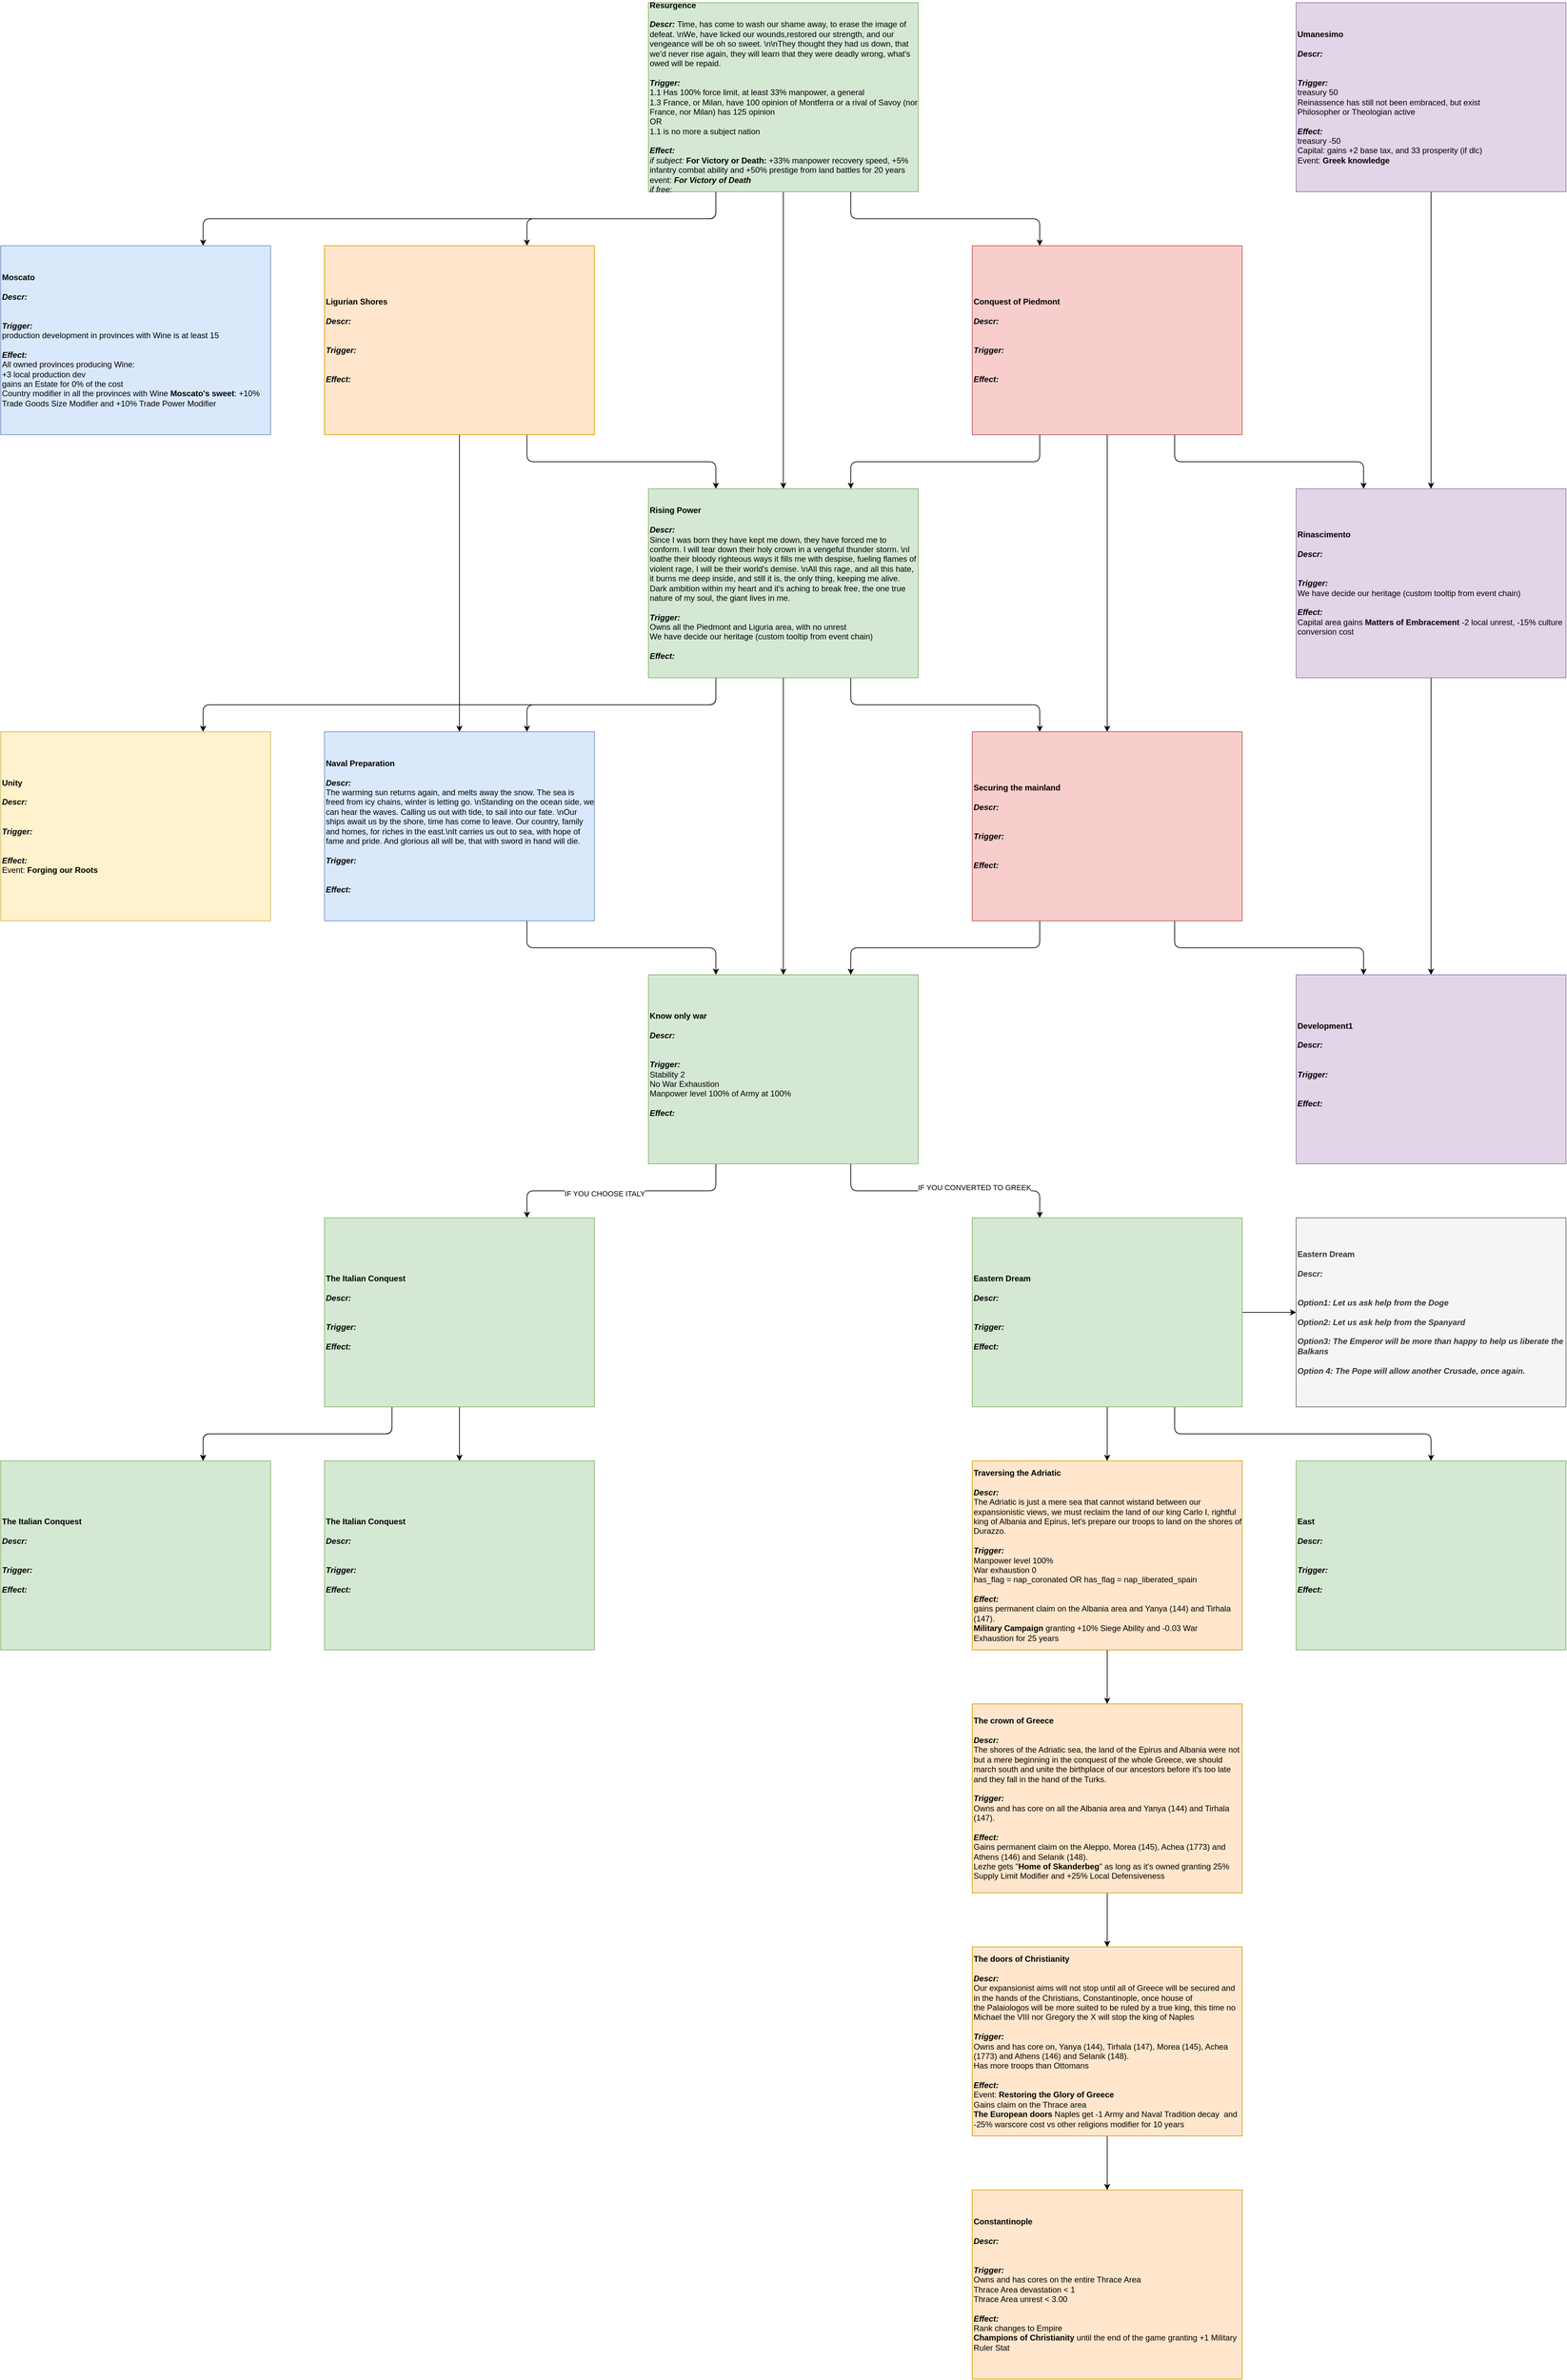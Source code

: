 <mxfile version="12.9.13" type="device" pages="2"><diagram id="UvSUR5MOMqpTBq-K4g18" name="Missions"><mxGraphModel dx="3200" dy="2323" grid="1" gridSize="10" guides="1" tooltips="1" connect="1" arrows="1" fold="1" page="1" pageScale="1" pageWidth="827" pageHeight="1169" math="0" shadow="0"><root><mxCell id="0"/><mxCell id="wEfwOvFhzHkxZz85JkgN-8" value="Byzantine" style="locked=1;" parent="0"/><mxCell id="wEfwOvFhzHkxZz85JkgN-10" value="" style="edgeStyle=orthogonalEdgeStyle;rounded=1;orthogonalLoop=1;jettySize=auto;html=1;fontColor=#000000;" parent="wEfwOvFhzHkxZz85JkgN-8" source="wEfwOvFhzHkxZz85JkgN-12" target="wEfwOvFhzHkxZz85JkgN-14" edge="1"><mxGeometry relative="1" as="geometry"/></mxCell><mxCell id="wEfwOvFhzHkxZz85JkgN-11" value="" style="edgeStyle=orthogonalEdgeStyle;rounded=1;orthogonalLoop=1;jettySize=auto;html=1;fontColor=#000000;exitX=0.25;exitY=1;exitDx=0;exitDy=0;entryX=0.75;entryY=0;entryDx=0;entryDy=0;" parent="wEfwOvFhzHkxZz85JkgN-8" source="wEfwOvFhzHkxZz85JkgN-12" target="wEfwOvFhzHkxZz85JkgN-13" edge="1"><mxGeometry relative="1" as="geometry"/></mxCell><mxCell id="wEfwOvFhzHkxZz85JkgN-12" value="&lt;div style=&quot;font-size: 12px&quot; align=&quot;left&quot;&gt;&lt;b&gt;The Italian Conquest&lt;/b&gt;&lt;/div&gt;&lt;div style=&quot;font-size: 12px&quot; align=&quot;left&quot;&gt;&lt;b&gt;&lt;br&gt;&lt;/b&gt;&lt;/div&gt;&lt;div style=&quot;font-size: 12px&quot; align=&quot;left&quot;&gt;&lt;font style=&quot;font-size: 12px&quot;&gt;&lt;span style=&quot;font-size: 12px&quot;&gt;&lt;font style=&quot;font-size: 12px&quot;&gt;&lt;i style=&quot;font-size: 12px&quot;&gt;&lt;b style=&quot;font-size: 12px&quot;&gt;Descr:&lt;/b&gt;&lt;/i&gt;&lt;/font&gt;&lt;/span&gt;&lt;/font&gt;&lt;/div&gt;&lt;div style=&quot;font-size: 12px&quot; align=&quot;left&quot;&gt;&lt;div align=&quot;left&quot; style=&quot;font-size: 12px&quot;&gt;&lt;br&gt;&lt;/div&gt;&lt;div align=&quot;left&quot; style=&quot;font-size: 12px&quot;&gt;&lt;br&gt;&lt;/div&gt;&lt;/div&gt;&lt;div style=&quot;font-size: 12px&quot; align=&quot;left&quot;&gt;&lt;font style=&quot;font-size: 12px&quot;&gt;&lt;b style=&quot;font-size: 12px&quot;&gt;&lt;i style=&quot;font-size: 12px&quot;&gt;Trigger:&lt;/i&gt;&lt;/b&gt;&lt;/font&gt;&lt;/div&gt;&lt;div style=&quot;font-size: 12px&quot; align=&quot;left&quot;&gt;&lt;br&gt;&lt;/div&gt;&lt;div style=&quot;font-size: 12px&quot; align=&quot;left&quot;&gt;&lt;font style=&quot;font-size: 12px&quot;&gt;&lt;font style=&quot;font-size: 12px&quot;&gt;&lt;b style=&quot;font-size: 12px&quot;&gt;&lt;i style=&quot;font-size: 12px&quot;&gt;Effect:&lt;/i&gt;&lt;/b&gt;&lt;/font&gt;&lt;/font&gt;&lt;/div&gt;" style="rounded=0;whiteSpace=wrap;html=1;align=left;fontSize=12;fillColor=#d5e8d4;strokeColor=#82b366;" parent="wEfwOvFhzHkxZz85JkgN-8" vertex="1"><mxGeometry x="480" y="1800" width="400" height="280" as="geometry"/></mxCell><mxCell id="wEfwOvFhzHkxZz85JkgN-13" value="&lt;div style=&quot;font-size: 12px&quot; align=&quot;left&quot;&gt;&lt;b&gt;The Italian Conquest&lt;/b&gt;&lt;/div&gt;&lt;div style=&quot;font-size: 12px&quot; align=&quot;left&quot;&gt;&lt;b&gt;&lt;br&gt;&lt;/b&gt;&lt;/div&gt;&lt;div style=&quot;font-size: 12px&quot; align=&quot;left&quot;&gt;&lt;font style=&quot;font-size: 12px&quot;&gt;&lt;span style=&quot;font-size: 12px&quot;&gt;&lt;font style=&quot;font-size: 12px&quot;&gt;&lt;i style=&quot;font-size: 12px&quot;&gt;&lt;b style=&quot;font-size: 12px&quot;&gt;Descr:&lt;/b&gt;&lt;/i&gt;&lt;/font&gt;&lt;/span&gt;&lt;/font&gt;&lt;/div&gt;&lt;div style=&quot;font-size: 12px&quot; align=&quot;left&quot;&gt;&lt;div align=&quot;left&quot; style=&quot;font-size: 12px&quot;&gt;&lt;br&gt;&lt;/div&gt;&lt;div align=&quot;left&quot; style=&quot;font-size: 12px&quot;&gt;&lt;br&gt;&lt;/div&gt;&lt;/div&gt;&lt;div style=&quot;font-size: 12px&quot; align=&quot;left&quot;&gt;&lt;font style=&quot;font-size: 12px&quot;&gt;&lt;b style=&quot;font-size: 12px&quot;&gt;&lt;i style=&quot;font-size: 12px&quot;&gt;Trigger:&lt;/i&gt;&lt;/b&gt;&lt;/font&gt;&lt;/div&gt;&lt;div style=&quot;font-size: 12px&quot; align=&quot;left&quot;&gt;&lt;br&gt;&lt;/div&gt;&lt;div style=&quot;font-size: 12px&quot; align=&quot;left&quot;&gt;&lt;font style=&quot;font-size: 12px&quot;&gt;&lt;font style=&quot;font-size: 12px&quot;&gt;&lt;b style=&quot;font-size: 12px&quot;&gt;&lt;i style=&quot;font-size: 12px&quot;&gt;Effect:&lt;/i&gt;&lt;/b&gt;&lt;/font&gt;&lt;/font&gt;&lt;/div&gt;" style="rounded=0;whiteSpace=wrap;html=1;align=left;fontSize=12;fillColor=#d5e8d4;strokeColor=#82b366;" parent="wEfwOvFhzHkxZz85JkgN-8" vertex="1"><mxGeometry y="2160" width="400" height="280" as="geometry"/></mxCell><mxCell id="wEfwOvFhzHkxZz85JkgN-14" value="&lt;div style=&quot;font-size: 12px&quot; align=&quot;left&quot;&gt;&lt;b&gt;The Italian Conquest&lt;/b&gt;&lt;/div&gt;&lt;div style=&quot;font-size: 12px&quot; align=&quot;left&quot;&gt;&lt;b&gt;&lt;br&gt;&lt;/b&gt;&lt;/div&gt;&lt;div style=&quot;font-size: 12px&quot; align=&quot;left&quot;&gt;&lt;font style=&quot;font-size: 12px&quot;&gt;&lt;span style=&quot;font-size: 12px&quot;&gt;&lt;font style=&quot;font-size: 12px&quot;&gt;&lt;i style=&quot;font-size: 12px&quot;&gt;&lt;b style=&quot;font-size: 12px&quot;&gt;Descr:&lt;/b&gt;&lt;/i&gt;&lt;/font&gt;&lt;/span&gt;&lt;/font&gt;&lt;/div&gt;&lt;div style=&quot;font-size: 12px&quot; align=&quot;left&quot;&gt;&lt;div align=&quot;left&quot; style=&quot;font-size: 12px&quot;&gt;&lt;br&gt;&lt;/div&gt;&lt;div align=&quot;left&quot; style=&quot;font-size: 12px&quot;&gt;&lt;br&gt;&lt;/div&gt;&lt;/div&gt;&lt;div style=&quot;font-size: 12px&quot; align=&quot;left&quot;&gt;&lt;font style=&quot;font-size: 12px&quot;&gt;&lt;b style=&quot;font-size: 12px&quot;&gt;&lt;i style=&quot;font-size: 12px&quot;&gt;Trigger:&lt;/i&gt;&lt;/b&gt;&lt;/font&gt;&lt;/div&gt;&lt;div style=&quot;font-size: 12px&quot; align=&quot;left&quot;&gt;&lt;br&gt;&lt;/div&gt;&lt;div style=&quot;font-size: 12px&quot; align=&quot;left&quot;&gt;&lt;font style=&quot;font-size: 12px&quot;&gt;&lt;font style=&quot;font-size: 12px&quot;&gt;&lt;b style=&quot;font-size: 12px&quot;&gt;&lt;i style=&quot;font-size: 12px&quot;&gt;Effect:&lt;/i&gt;&lt;/b&gt;&lt;/font&gt;&lt;/font&gt;&lt;/div&gt;" style="rounded=0;whiteSpace=wrap;html=1;align=left;fontSize=12;fillColor=#d5e8d4;strokeColor=#82b366;" parent="wEfwOvFhzHkxZz85JkgN-8" vertex="1"><mxGeometry x="480" y="2160" width="400" height="280" as="geometry"/></mxCell><mxCell id="wEfwOvFhzHkxZz85JkgN-15" value="" style="edgeStyle=orthogonalEdgeStyle;rounded=1;orthogonalLoop=1;jettySize=auto;html=1;entryX=0.25;entryY=0;entryDx=0;entryDy=0;exitX=0.75;exitY=1;exitDx=0;exitDy=0;" parent="wEfwOvFhzHkxZz85JkgN-8" source="GpBUdKQXc_JhmOB5bWP5-28" target="wEfwOvFhzHkxZz85JkgN-16" edge="1"><mxGeometry relative="1" as="geometry"><mxPoint x="1240" y="1760" as="sourcePoint"/></mxGeometry></mxCell><mxCell id="wEfwOvFhzHkxZz85JkgN-21" value="IF YOU CONVERTED TO GREEK" style="edgeLabel;html=1;align=center;verticalAlign=middle;resizable=0;points=[];fontColor=#000000;" parent="wEfwOvFhzHkxZz85JkgN-15" vertex="1" connectable="0"><mxGeometry x="0.232" y="5" relative="1" as="geometry"><mxPoint x="1" as="offset"/></mxGeometry></mxCell><mxCell id="wEfwOvFhzHkxZz85JkgN-18" value="" style="edgeStyle=orthogonalEdgeStyle;rounded=1;orthogonalLoop=1;jettySize=auto;html=1;fontColor=#000000;" parent="wEfwOvFhzHkxZz85JkgN-8" source="wEfwOvFhzHkxZz85JkgN-16" target="wEfwOvFhzHkxZz85JkgN-26" edge="1"><mxGeometry relative="1" as="geometry"/></mxCell><mxCell id="wEfwOvFhzHkxZz85JkgN-20" value="" style="edgeStyle=orthogonalEdgeStyle;rounded=1;orthogonalLoop=1;jettySize=auto;html=1;fontColor=#000000;exitX=0.75;exitY=1;exitDx=0;exitDy=0;" parent="wEfwOvFhzHkxZz85JkgN-8" source="wEfwOvFhzHkxZz85JkgN-16" target="wEfwOvFhzHkxZz85JkgN-19" edge="1"><mxGeometry relative="1" as="geometry"/></mxCell><mxCell id="wEfwOvFhzHkxZz85JkgN-24" value="" style="edgeStyle=orthogonalEdgeStyle;rounded=1;orthogonalLoop=1;jettySize=auto;html=1;fontColor=#000000;" parent="wEfwOvFhzHkxZz85JkgN-8" source="wEfwOvFhzHkxZz85JkgN-16" target="wEfwOvFhzHkxZz85JkgN-23" edge="1"><mxGeometry relative="1" as="geometry"/></mxCell><mxCell id="wEfwOvFhzHkxZz85JkgN-16" value="&lt;div style=&quot;font-size: 12px&quot; align=&quot;left&quot;&gt;&lt;b&gt;Eastern Dream&lt;/b&gt;&lt;/div&gt;&lt;div style=&quot;font-size: 12px&quot; align=&quot;left&quot;&gt;&lt;b&gt;&lt;br&gt;&lt;/b&gt;&lt;/div&gt;&lt;div style=&quot;font-size: 12px&quot; align=&quot;left&quot;&gt;&lt;font style=&quot;font-size: 12px&quot;&gt;&lt;span style=&quot;font-size: 12px&quot;&gt;&lt;font style=&quot;font-size: 12px&quot;&gt;&lt;i style=&quot;font-size: 12px&quot;&gt;&lt;b style=&quot;font-size: 12px&quot;&gt;Descr:&lt;/b&gt;&lt;/i&gt;&lt;/font&gt;&lt;/span&gt;&lt;/font&gt;&lt;/div&gt;&lt;div style=&quot;font-size: 12px&quot; align=&quot;left&quot;&gt;&lt;div align=&quot;left&quot; style=&quot;font-size: 12px&quot;&gt;&lt;br&gt;&lt;/div&gt;&lt;div align=&quot;left&quot; style=&quot;font-size: 12px&quot;&gt;&lt;br&gt;&lt;/div&gt;&lt;/div&gt;&lt;div style=&quot;font-size: 12px&quot; align=&quot;left&quot;&gt;&lt;font style=&quot;font-size: 12px&quot;&gt;&lt;b style=&quot;font-size: 12px&quot;&gt;&lt;i style=&quot;font-size: 12px&quot;&gt;Trigger:&lt;/i&gt;&lt;/b&gt;&lt;/font&gt;&lt;/div&gt;&lt;div style=&quot;font-size: 12px&quot; align=&quot;left&quot;&gt;&lt;br&gt;&lt;/div&gt;&lt;div style=&quot;font-size: 12px&quot; align=&quot;left&quot;&gt;&lt;font style=&quot;font-size: 12px&quot;&gt;&lt;font style=&quot;font-size: 12px&quot;&gt;&lt;b style=&quot;font-size: 12px&quot;&gt;&lt;i style=&quot;font-size: 12px&quot;&gt;Effect:&lt;/i&gt;&lt;/b&gt;&lt;/font&gt;&lt;/font&gt;&lt;/div&gt;" style="rounded=0;whiteSpace=wrap;html=1;align=left;fontSize=12;fillColor=#d5e8d4;strokeColor=#82b366;" parent="wEfwOvFhzHkxZz85JkgN-8" vertex="1"><mxGeometry x="1440" y="1800" width="400" height="280" as="geometry"/></mxCell><mxCell id="wEfwOvFhzHkxZz85JkgN-23" value="&lt;div style=&quot;font-size: 12px&quot; align=&quot;left&quot;&gt;&lt;b&gt;Eastern Dream&lt;/b&gt;&lt;/div&gt;&lt;div style=&quot;font-size: 12px&quot; align=&quot;left&quot;&gt;&lt;b&gt;&lt;br&gt;&lt;/b&gt;&lt;/div&gt;&lt;div style=&quot;font-size: 12px&quot; align=&quot;left&quot;&gt;&lt;font style=&quot;font-size: 12px&quot;&gt;&lt;span style=&quot;font-size: 12px&quot;&gt;&lt;font style=&quot;font-size: 12px&quot;&gt;&lt;i style=&quot;font-size: 12px&quot;&gt;&lt;b style=&quot;font-size: 12px&quot;&gt;Descr:&lt;/b&gt;&lt;/i&gt;&lt;/font&gt;&lt;/span&gt;&lt;/font&gt;&lt;/div&gt;&lt;div style=&quot;font-size: 12px&quot; align=&quot;left&quot;&gt;&lt;div align=&quot;left&quot; style=&quot;font-size: 12px&quot;&gt;&lt;br&gt;&lt;/div&gt;&lt;div align=&quot;left&quot; style=&quot;font-size: 12px&quot;&gt;&lt;br&gt;&lt;/div&gt;&lt;/div&gt;&lt;div style=&quot;font-size: 12px&quot; align=&quot;left&quot;&gt;&lt;font style=&quot;font-size: 12px&quot;&gt;&lt;b style=&quot;font-size: 12px&quot;&gt;&lt;i style=&quot;font-size: 12px&quot;&gt;Option1: Let us ask help from the Doge&lt;/i&gt;&lt;/b&gt;&lt;/font&gt;&lt;/div&gt;&lt;div style=&quot;font-size: 12px&quot; align=&quot;left&quot;&gt;&lt;br&gt;&lt;/div&gt;&lt;div style=&quot;font-size: 12px&quot; align=&quot;left&quot;&gt;&lt;font style=&quot;font-size: 12px&quot;&gt;&lt;font style=&quot;font-size: 12px&quot;&gt;&lt;b style=&quot;font-size: 12px&quot;&gt;&lt;i style=&quot;font-size: 12px&quot;&gt;Option2: Let us ask help from the Spanyard&lt;/i&gt;&lt;/b&gt;&lt;/font&gt;&lt;/font&gt;&lt;/div&gt;&lt;div style=&quot;font-size: 12px&quot; align=&quot;left&quot;&gt;&lt;font style=&quot;font-size: 12px&quot;&gt;&lt;font style=&quot;font-size: 12px&quot;&gt;&lt;b style=&quot;font-size: 12px&quot;&gt;&lt;i style=&quot;font-size: 12px&quot;&gt;&lt;br&gt;&lt;/i&gt;&lt;/b&gt;&lt;/font&gt;&lt;/font&gt;&lt;/div&gt;&lt;div style=&quot;font-size: 12px&quot; align=&quot;left&quot;&gt;&lt;font style=&quot;font-size: 12px&quot;&gt;&lt;font style=&quot;font-size: 12px&quot;&gt;&lt;b style=&quot;font-size: 12px&quot;&gt;&lt;i style=&quot;font-size: 12px&quot;&gt;Option3: The Emperor will be more than happy to help us liberate the Balkans&lt;/i&gt;&lt;/b&gt;&lt;/font&gt;&lt;/font&gt;&lt;/div&gt;&lt;div style=&quot;font-size: 12px&quot; align=&quot;left&quot;&gt;&lt;font style=&quot;font-size: 12px&quot;&gt;&lt;font style=&quot;font-size: 12px&quot;&gt;&lt;b style=&quot;font-size: 12px&quot;&gt;&lt;i style=&quot;font-size: 12px&quot;&gt;&lt;br&gt;&lt;/i&gt;&lt;/b&gt;&lt;/font&gt;&lt;/font&gt;&lt;/div&gt;&lt;div style=&quot;font-size: 12px&quot; align=&quot;left&quot;&gt;&lt;font style=&quot;font-size: 12px&quot;&gt;&lt;font style=&quot;font-size: 12px&quot;&gt;&lt;b style=&quot;font-size: 12px&quot;&gt;&lt;i style=&quot;font-size: 12px&quot;&gt;Option 4: The Pope will allow another Crusade, once again.&lt;/i&gt;&lt;/b&gt;&lt;/font&gt;&lt;/font&gt;&lt;/div&gt;" style="rounded=0;whiteSpace=wrap;html=1;align=left;fontSize=12;fillColor=#f5f5f5;strokeColor=#666666;fontColor=#333333;" parent="wEfwOvFhzHkxZz85JkgN-8" vertex="1"><mxGeometry x="1920" y="1800" width="400" height="280" as="geometry"/></mxCell><mxCell id="wEfwOvFhzHkxZz85JkgN-19" value="&lt;div style=&quot;font-size: 12px&quot; align=&quot;left&quot;&gt;&lt;b&gt;East&lt;/b&gt;&lt;/div&gt;&lt;div style=&quot;font-size: 12px&quot; align=&quot;left&quot;&gt;&lt;b&gt;&lt;br&gt;&lt;/b&gt;&lt;/div&gt;&lt;div style=&quot;font-size: 12px&quot; align=&quot;left&quot;&gt;&lt;font style=&quot;font-size: 12px&quot;&gt;&lt;span style=&quot;font-size: 12px&quot;&gt;&lt;font style=&quot;font-size: 12px&quot;&gt;&lt;i style=&quot;font-size: 12px&quot;&gt;&lt;b style=&quot;font-size: 12px&quot;&gt;Descr:&lt;/b&gt;&lt;/i&gt;&lt;/font&gt;&lt;/span&gt;&lt;/font&gt;&lt;/div&gt;&lt;div style=&quot;font-size: 12px&quot; align=&quot;left&quot;&gt;&lt;div align=&quot;left&quot; style=&quot;font-size: 12px&quot;&gt;&lt;br&gt;&lt;/div&gt;&lt;div align=&quot;left&quot; style=&quot;font-size: 12px&quot;&gt;&lt;br&gt;&lt;/div&gt;&lt;/div&gt;&lt;div style=&quot;font-size: 12px&quot; align=&quot;left&quot;&gt;&lt;font style=&quot;font-size: 12px&quot;&gt;&lt;b style=&quot;font-size: 12px&quot;&gt;&lt;i style=&quot;font-size: 12px&quot;&gt;Trigger:&lt;/i&gt;&lt;/b&gt;&lt;/font&gt;&lt;/div&gt;&lt;div style=&quot;font-size: 12px&quot; align=&quot;left&quot;&gt;&lt;br&gt;&lt;/div&gt;&lt;div style=&quot;font-size: 12px&quot; align=&quot;left&quot;&gt;&lt;font style=&quot;font-size: 12px&quot;&gt;&lt;font style=&quot;font-size: 12px&quot;&gt;&lt;b style=&quot;font-size: 12px&quot;&gt;&lt;i style=&quot;font-size: 12px&quot;&gt;Effect:&lt;/i&gt;&lt;/b&gt;&lt;/font&gt;&lt;/font&gt;&lt;/div&gt;" style="rounded=0;whiteSpace=wrap;html=1;align=left;fontSize=12;fillColor=#d5e8d4;strokeColor=#82b366;" parent="wEfwOvFhzHkxZz85JkgN-8" vertex="1"><mxGeometry x="1920" y="2160" width="400" height="280" as="geometry"/></mxCell><mxCell id="wEfwOvFhzHkxZz85JkgN-29" style="edgeStyle=orthogonalEdgeStyle;rounded=1;orthogonalLoop=1;jettySize=auto;html=1;exitX=0.5;exitY=1;exitDx=0;exitDy=0;fontColor=#000000;" parent="wEfwOvFhzHkxZz85JkgN-8" source="wEfwOvFhzHkxZz85JkgN-26" target="wEfwOvFhzHkxZz85JkgN-28" edge="1"><mxGeometry relative="1" as="geometry"/></mxCell><mxCell id="wEfwOvFhzHkxZz85JkgN-26" value="&lt;div style=&quot;font-size: 12px&quot;&gt;&lt;b&gt;Traversing the Adriatic&lt;/b&gt;&lt;/div&gt;&lt;div style=&quot;font-size: 12px&quot;&gt;&lt;b&gt;&lt;br&gt;&lt;/b&gt;&lt;/div&gt;&lt;div style=&quot;font-size: 12px&quot;&gt;&lt;font style=&quot;font-size: 12px&quot;&gt;&lt;b style=&quot;font-size: 12px&quot;&gt;&lt;i style=&quot;font-size: 12px&quot;&gt;Descr:&lt;/i&gt;&lt;/b&gt;&lt;/font&gt;&lt;/div&gt;&lt;div style=&quot;font-size: 12px&quot;&gt;&lt;font style=&quot;font-size: 12px&quot;&gt;&lt;span style=&quot;font-size: 12px&quot;&gt;&lt;span style=&quot;font-size: 12px&quot;&gt;The Adriatic is just a mere sea that cannot wistand between our expansionistic views, we must reclaim the land of our king Carlo I, rightful king of Albania and Epirus, let's prepare our troops to land on the shores of Durazzo.&lt;/span&gt;&lt;/span&gt;&lt;/font&gt;&lt;/div&gt;&lt;div style=&quot;font-size: 12px&quot;&gt;&lt;font style=&quot;font-size: 12px&quot;&gt;&lt;br style=&quot;font-size: 12px&quot;&gt;&lt;/font&gt;&lt;/div&gt;&lt;div style=&quot;font-size: 12px&quot;&gt;&lt;font style=&quot;font-size: 12px&quot;&gt;&lt;b style=&quot;font-size: 12px&quot;&gt;&lt;i style=&quot;font-size: 12px&quot;&gt;Trigger:&lt;/i&gt;&lt;/b&gt;&lt;/font&gt;&lt;/div&gt;&lt;div style=&quot;font-size: 12px&quot;&gt;&lt;span&gt;Manpower level 100%&lt;/span&gt;&lt;br&gt;&lt;/div&gt;&lt;div style=&quot;font-size: 12px&quot;&gt;&lt;font style=&quot;font-size: 12px&quot;&gt;War exhaustion 0&lt;br style=&quot;font-size: 12px&quot;&gt;&lt;/font&gt;&lt;/div&gt;&lt;div style=&quot;font-size: 12px&quot;&gt;&lt;font style=&quot;font-size: 12px&quot;&gt;has_flag&amp;nbsp;= nap_coronated OR has_flag = nap_liberated_spain&lt;br&gt;&lt;/font&gt;&lt;/div&gt;&lt;div style=&quot;font-size: 12px&quot;&gt;&lt;font style=&quot;font-size: 12px&quot;&gt;&lt;br style=&quot;font-size: 12px&quot;&gt;&lt;/font&gt;&lt;/div&gt;&lt;div style=&quot;font-size: 12px&quot;&gt;&lt;font style=&quot;font-size: 12px&quot;&gt;&lt;b style=&quot;font-size: 12px&quot;&gt;&lt;i style=&quot;font-size: 12px&quot;&gt;Effect:&lt;/i&gt;&lt;/b&gt;&lt;/font&gt;&lt;/div&gt;&lt;div style=&quot;font-size: 12px&quot;&gt;&lt;font style=&quot;font-size: 12px&quot;&gt;&lt;font style=&quot;font-size: 12px&quot;&gt;gains permanent claim on the Albania area and Yanya (144) and Tirhala (147).&lt;/font&gt;&lt;/font&gt;&lt;div style=&quot;font-size: 12px&quot;&gt;&lt;font style=&quot;font-size: 12px&quot;&gt;&lt;font style=&quot;font-size: 12px&quot;&gt;&lt;b style=&quot;font-size: 12px&quot;&gt;Military Campaign&lt;/b&gt;&amp;nbsp;granting +10% Siege Ability and -0.03 War Exhaustion&amp;nbsp;&lt;/font&gt;for 25 years&lt;/font&gt;&lt;/div&gt;&lt;/div&gt;" style="rounded=0;whiteSpace=wrap;html=1;align=left;fontSize=12;fillColor=#ffe6cc;strokeColor=#d79b00;" parent="wEfwOvFhzHkxZz85JkgN-8" vertex="1"><mxGeometry x="1440" y="2160" width="400" height="280" as="geometry"/></mxCell><mxCell id="wEfwOvFhzHkxZz85JkgN-32" style="edgeStyle=orthogonalEdgeStyle;rounded=1;orthogonalLoop=1;jettySize=auto;html=1;exitX=0.5;exitY=1;exitDx=0;exitDy=0;fontColor=#000000;" parent="wEfwOvFhzHkxZz85JkgN-8" source="wEfwOvFhzHkxZz85JkgN-28" target="wEfwOvFhzHkxZz85JkgN-30" edge="1"><mxGeometry relative="1" as="geometry"/></mxCell><mxCell id="wEfwOvFhzHkxZz85JkgN-28" value="&lt;div style=&quot;font-size: 12px&quot;&gt;&lt;b style=&quot;font-size: 12px&quot;&gt;The crown of Greece&lt;/b&gt;&lt;br style=&quot;font-size: 12px&quot;&gt;&lt;/div&gt;&lt;div style=&quot;font-size: 12px&quot;&gt;&lt;font style=&quot;font-size: 12px&quot;&gt;&lt;div style=&quot;font-size: 12px&quot;&gt;&lt;span style=&quot;font-size: 12px&quot;&gt;&lt;span style=&quot;font-size: 12px&quot;&gt;&lt;br&gt;&lt;/span&gt;&lt;/span&gt;&lt;/div&gt;&lt;div style=&quot;font-size: 12px&quot;&gt;&lt;i style=&quot;font-weight: bold&quot;&gt;Descr:&amp;nbsp;&lt;/i&gt;&lt;/div&gt;&lt;div style=&quot;font-size: 12px&quot;&gt;&lt;span style=&quot;font-size: 12px&quot;&gt;&lt;span style=&quot;font-size: 12px&quot;&gt;The shores of the Adriatic sea, the land of the Epirus and Albania were not but a mere beginning in the conquest of the whole Greece, we should march south and unite the birthplace of our ancestors before it's too late and they fall in the hand of the Turks.&lt;/span&gt;&lt;/span&gt;&lt;/div&gt;&lt;div style=&quot;font-size: 12px&quot;&gt;&lt;b style=&quot;font-size: 12px&quot;&gt;&lt;i style=&quot;font-size: 12px&quot;&gt;&lt;br&gt;&lt;/i&gt;&lt;/b&gt;&lt;/div&gt;&lt;/font&gt;&lt;/div&gt;&lt;div style=&quot;font-size: 12px&quot;&gt;&lt;font style=&quot;font-size: 12px&quot;&gt;&lt;b style=&quot;font-size: 12px&quot;&gt;&lt;i style=&quot;font-size: 12px&quot;&gt;Trigger:&lt;/i&gt;&lt;/b&gt;&lt;/font&gt;&lt;/div&gt;&lt;div style=&quot;font-size: 12px&quot;&gt;&lt;font style=&quot;font-size: 12px&quot;&gt;Owns and has core on all the Albania area and Yanya (144) and Tirhala (147).&lt;br style=&quot;font-size: 12px&quot;&gt;&lt;/font&gt;&lt;/div&gt;&lt;div style=&quot;font-size: 12px&quot;&gt;&lt;font style=&quot;font-size: 12px&quot;&gt;&lt;br style=&quot;font-size: 12px&quot;&gt;&lt;/font&gt;&lt;/div&gt;&lt;div style=&quot;font-size: 12px&quot;&gt;&lt;font style=&quot;font-size: 12px&quot;&gt;&lt;b style=&quot;font-size: 12px&quot;&gt;&lt;i style=&quot;font-size: 12px&quot;&gt;Effect:&lt;/i&gt;&lt;/b&gt;&lt;/font&gt;&lt;/div&gt;&lt;div style=&quot;font-size: 12px&quot;&gt;&lt;font style=&quot;font-size: 12px&quot;&gt;Gains permanent claim on the Aleppo, Morea (145), Achea (1773) and Athens (146) and Selanik (148).&lt;/font&gt;&lt;/div&gt;&lt;div&gt;&lt;font&gt;Lezhe gets &quot;&lt;b&gt;Home of Skanderbeg&lt;/b&gt;&quot; as long as it's owned granting 25% Supply Limit Modifier and +25% Local Defensiveness&lt;br&gt;&lt;/font&gt;&lt;/div&gt;" style="rounded=0;whiteSpace=wrap;html=1;align=left;fontSize=12;fillColor=#ffe6cc;strokeColor=#d79b00;" parent="wEfwOvFhzHkxZz85JkgN-8" vertex="1"><mxGeometry x="1440" y="2520" width="400" height="280" as="geometry"/></mxCell><mxCell id="wEfwOvFhzHkxZz85JkgN-33" style="edgeStyle=orthogonalEdgeStyle;rounded=1;orthogonalLoop=1;jettySize=auto;html=1;exitX=0.5;exitY=1;exitDx=0;exitDy=0;fontColor=#000000;" parent="wEfwOvFhzHkxZz85JkgN-8" source="wEfwOvFhzHkxZz85JkgN-30" target="wEfwOvFhzHkxZz85JkgN-31" edge="1"><mxGeometry relative="1" as="geometry"/></mxCell><mxCell id="wEfwOvFhzHkxZz85JkgN-30" value="&lt;div style=&quot;font-size: 12px&quot;&gt;&lt;b&gt;The doors of Christianity&lt;/b&gt;&lt;/div&gt;&lt;div style=&quot;font-size: 12px&quot;&gt;&lt;b&gt;&lt;br&gt;&lt;/b&gt;&lt;/div&gt;&lt;div&gt;&lt;font&gt;&lt;div style=&quot;font-size: 12px&quot;&gt;&lt;b style=&quot;font-size: 12px&quot;&gt;&lt;i style=&quot;font-size: 12px&quot;&gt;Descr:&lt;/i&gt;&lt;/b&gt;&lt;/div&gt;&lt;div&gt;&lt;span style=&quot;font-size: 12px&quot;&gt;&lt;span style=&quot;font-size: 12px&quot;&gt;Our&amp;nbsp;&lt;/span&gt;&lt;/span&gt;&lt;span&gt;expansionist aims will not stop until all of Greece will be secured and in the hands of the Christians, Constantinople, once house of the&amp;nbsp;&lt;/span&gt;&lt;span&gt;Palaiologos will be more suited to be ruled by a true king, this time no Michael the VIII nor Gregory the X will stop the king of Naples&lt;/span&gt;&lt;/div&gt;&lt;div&gt;&lt;span&gt;&lt;br&gt;&lt;/span&gt;&lt;/div&gt;&lt;/font&gt;&lt;/div&gt;&lt;div style=&quot;font-size: 12px&quot;&gt;&lt;font style=&quot;font-size: 12px&quot;&gt;&lt;b style=&quot;font-size: 12px&quot;&gt;&lt;i style=&quot;font-size: 12px&quot;&gt;Trigger:&lt;/i&gt;&lt;/b&gt;&lt;/font&gt;&lt;/div&gt;&lt;div style=&quot;font-size: 12px&quot;&gt;&lt;font style=&quot;font-size: 12px&quot;&gt;Owns and has core on, Yanya (144), Tirhala (147), Morea (145), Achea (1773) and Athens (146) and Selanik (148).&lt;/font&gt;&lt;/div&gt;&lt;div style=&quot;font-size: 12px&quot;&gt;&lt;font style=&quot;font-size: 12px&quot;&gt;Has more troops than Ottomans&lt;/font&gt;&lt;/div&gt;&lt;div style=&quot;font-size: 12px&quot;&gt;&lt;font style=&quot;font-size: 12px&quot;&gt;&lt;br style=&quot;font-size: 12px&quot;&gt;&lt;/font&gt;&lt;/div&gt;&lt;div style=&quot;font-size: 12px&quot;&gt;&lt;font style=&quot;font-size: 12px&quot;&gt;&lt;b style=&quot;font-size: 12px&quot;&gt;&lt;i style=&quot;font-size: 12px&quot;&gt;Effect:&lt;/i&gt;&lt;/b&gt;&lt;br style=&quot;font-size: 12px&quot;&gt;&lt;/font&gt;&lt;/div&gt;Event:&amp;nbsp;&lt;b&gt;Restoring the Glory of Greece&lt;/b&gt;&lt;div style=&quot;font-size: 12px&quot;&gt;&lt;font style=&quot;font-size: 12px&quot;&gt;Gains claim on the Thrace area&lt;/font&gt;&lt;/div&gt;&lt;div style=&quot;font-size: 12px&quot;&gt;&lt;font style=&quot;font-size: 12px&quot;&gt;&lt;b style=&quot;font-size: 12px&quot;&gt;The European doors&lt;/b&gt;&amp;nbsp;Naples get -1 Army and Naval Tradition decay&amp;nbsp; and -25% warscore cost vs other religions modifier for 10 years&lt;/font&gt;&lt;/div&gt;" style="rounded=0;whiteSpace=wrap;html=1;align=left;fontSize=12;fillColor=#ffe6cc;strokeColor=#d79b00;" parent="wEfwOvFhzHkxZz85JkgN-8" vertex="1"><mxGeometry x="1440" y="2880" width="400" height="280" as="geometry"/></mxCell><mxCell id="wEfwOvFhzHkxZz85JkgN-31" value="&lt;div style=&quot;font-size: 12px&quot;&gt;&lt;b&gt;Constantinople&lt;/b&gt;&lt;/div&gt;&lt;div style=&quot;font-size: 12px&quot;&gt;&lt;b&gt;&lt;br&gt;&lt;/b&gt;&lt;/div&gt;&lt;div&gt;&lt;font&gt;&lt;div style=&quot;font-size: 12px&quot;&gt;&lt;b style=&quot;font-size: 12px&quot;&gt;&lt;i style=&quot;font-size: 12px&quot;&gt;Descr:&lt;/i&gt;&lt;/b&gt;&lt;/div&gt;&lt;div style=&quot;font-size: 12px&quot;&gt;&lt;br&gt;&lt;/div&gt;&lt;div&gt;&lt;span&gt;&lt;br&gt;&lt;/span&gt;&lt;/div&gt;&lt;/font&gt;&lt;/div&gt;&lt;div style=&quot;font-size: 12px&quot;&gt;&lt;font style=&quot;font-size: 12px&quot;&gt;&lt;b style=&quot;font-size: 12px&quot;&gt;&lt;i style=&quot;font-size: 12px&quot;&gt;Trigger:&lt;/i&gt;&lt;/b&gt;&lt;/font&gt;&lt;/div&gt;&lt;div style=&quot;font-size: 12px&quot;&gt;Owns and has cores on the entire Thrace Area&lt;/div&gt;&lt;div style=&quot;font-size: 12px&quot;&gt;Thrace Area devastation &amp;lt; 1&lt;/div&gt;&lt;div style=&quot;font-size: 12px&quot;&gt;Thrace Area unrest &amp;lt; 3.00&lt;/div&gt;&lt;div style=&quot;font-size: 12px&quot;&gt;&lt;font style=&quot;font-size: 12px&quot;&gt;&lt;br&gt;&lt;/font&gt;&lt;/div&gt;&lt;div style=&quot;font-size: 12px&quot;&gt;&lt;font style=&quot;font-size: 12px&quot;&gt;&lt;b style=&quot;font-size: 12px&quot;&gt;&lt;i style=&quot;font-size: 12px&quot;&gt;Effect:&lt;/i&gt;&lt;/b&gt;&lt;br style=&quot;font-size: 12px&quot;&gt;&lt;/font&gt;&lt;/div&gt;&lt;div style=&quot;font-size: 12px&quot;&gt;Rank changes to Empire&lt;/div&gt;&lt;div style=&quot;font-size: 12px&quot;&gt;&lt;b&gt;Champions of Christianity&amp;nbsp;&lt;/b&gt;until the end of the game granting +1 Military Ruler Stat&lt;/div&gt;" style="rounded=0;whiteSpace=wrap;html=1;align=left;fontSize=12;fillColor=#ffe6cc;strokeColor=#d79b00;" parent="wEfwOvFhzHkxZz85JkgN-8" vertex="1"><mxGeometry x="1440" y="3240" width="400" height="280" as="geometry"/></mxCell><mxCell id="wEfwOvFhzHkxZz85JkgN-36" style="edgeStyle=orthogonalEdgeStyle;rounded=1;orthogonalLoop=1;jettySize=auto;html=1;exitX=0.75;exitY=1;exitDx=0;exitDy=0;entryX=0.25;entryY=0;entryDx=0;entryDy=0;fontColor=#000000;" parent="wEfwOvFhzHkxZz85JkgN-8" source="GpBUdKQXc_JhmOB5bWP5-25" target="wEfwOvFhzHkxZz85JkgN-34" edge="1"><mxGeometry relative="1" as="geometry"/></mxCell><mxCell id="wEfwOvFhzHkxZz85JkgN-1" value="Italian Conquest" style="locked=1;" parent="0"/><mxCell id="wEfwOvFhzHkxZz85JkgN-2" value="" style="edgeStyle=orthogonalEdgeStyle;rounded=1;orthogonalLoop=1;jettySize=auto;html=1;entryX=0.75;entryY=0;entryDx=0;entryDy=0;exitX=0.25;exitY=1;exitDx=0;exitDy=0;" parent="wEfwOvFhzHkxZz85JkgN-1" source="GpBUdKQXc_JhmOB5bWP5-28" target="wEfwOvFhzHkxZz85JkgN-3" edge="1"><mxGeometry relative="1" as="geometry"><mxPoint x="1050" y="1740" as="sourcePoint"/></mxGeometry></mxCell><mxCell id="wEfwOvFhzHkxZz85JkgN-22" value="IF YOU CHOOSE ITALY" style="edgeLabel;html=1;align=center;verticalAlign=middle;resizable=0;points=[];fontColor=#000000;" parent="wEfwOvFhzHkxZz85JkgN-2" vertex="1" connectable="0"><mxGeometry x="0.141" y="4" relative="1" as="geometry"><mxPoint as="offset"/></mxGeometry></mxCell><mxCell id="wEfwOvFhzHkxZz85JkgN-5" value="" style="edgeStyle=orthogonalEdgeStyle;rounded=1;orthogonalLoop=1;jettySize=auto;html=1;fontColor=#000000;" parent="wEfwOvFhzHkxZz85JkgN-1" source="wEfwOvFhzHkxZz85JkgN-3" target="wEfwOvFhzHkxZz85JkgN-4" edge="1"><mxGeometry relative="1" as="geometry"/></mxCell><mxCell id="wEfwOvFhzHkxZz85JkgN-7" value="" style="edgeStyle=orthogonalEdgeStyle;rounded=1;orthogonalLoop=1;jettySize=auto;html=1;fontColor=#000000;exitX=0.25;exitY=1;exitDx=0;exitDy=0;entryX=0.75;entryY=0;entryDx=0;entryDy=0;" parent="wEfwOvFhzHkxZz85JkgN-1" source="wEfwOvFhzHkxZz85JkgN-3" target="wEfwOvFhzHkxZz85JkgN-6" edge="1"><mxGeometry relative="1" as="geometry"/></mxCell><mxCell id="wEfwOvFhzHkxZz85JkgN-3" value="&lt;div style=&quot;font-size: 12px&quot; align=&quot;left&quot;&gt;&lt;b&gt;The Italian Conquest&lt;/b&gt;&lt;/div&gt;&lt;div style=&quot;font-size: 12px&quot; align=&quot;left&quot;&gt;&lt;b&gt;&lt;br&gt;&lt;/b&gt;&lt;/div&gt;&lt;div style=&quot;font-size: 12px&quot; align=&quot;left&quot;&gt;&lt;font style=&quot;font-size: 12px&quot;&gt;&lt;span style=&quot;font-size: 12px&quot;&gt;&lt;font style=&quot;font-size: 12px&quot;&gt;&lt;i style=&quot;font-size: 12px&quot;&gt;&lt;b style=&quot;font-size: 12px&quot;&gt;Descr:&lt;/b&gt;&lt;/i&gt;&lt;/font&gt;&lt;/span&gt;&lt;/font&gt;&lt;/div&gt;&lt;div style=&quot;font-size: 12px&quot; align=&quot;left&quot;&gt;&lt;div align=&quot;left&quot; style=&quot;font-size: 12px&quot;&gt;&lt;br&gt;&lt;/div&gt;&lt;div align=&quot;left&quot; style=&quot;font-size: 12px&quot;&gt;&lt;br&gt;&lt;/div&gt;&lt;/div&gt;&lt;div style=&quot;font-size: 12px&quot; align=&quot;left&quot;&gt;&lt;font style=&quot;font-size: 12px&quot;&gt;&lt;b style=&quot;font-size: 12px&quot;&gt;&lt;i style=&quot;font-size: 12px&quot;&gt;Trigger:&lt;/i&gt;&lt;/b&gt;&lt;/font&gt;&lt;/div&gt;&lt;div style=&quot;font-size: 12px&quot; align=&quot;left&quot;&gt;&lt;br&gt;&lt;/div&gt;&lt;div style=&quot;font-size: 12px&quot; align=&quot;left&quot;&gt;&lt;font style=&quot;font-size: 12px&quot;&gt;&lt;font style=&quot;font-size: 12px&quot;&gt;&lt;b style=&quot;font-size: 12px&quot;&gt;&lt;i style=&quot;font-size: 12px&quot;&gt;Effect:&lt;/i&gt;&lt;/b&gt;&lt;/font&gt;&lt;/font&gt;&lt;/div&gt;" style="rounded=0;whiteSpace=wrap;html=1;align=left;fontSize=12;fillColor=#d5e8d4;strokeColor=#82b366;" parent="wEfwOvFhzHkxZz85JkgN-1" vertex="1"><mxGeometry x="480" y="1800" width="400" height="280" as="geometry"/></mxCell><mxCell id="wEfwOvFhzHkxZz85JkgN-6" value="&lt;div style=&quot;font-size: 12px&quot; align=&quot;left&quot;&gt;&lt;b&gt;The Italian Conquest&lt;/b&gt;&lt;/div&gt;&lt;div style=&quot;font-size: 12px&quot; align=&quot;left&quot;&gt;&lt;b&gt;&lt;br&gt;&lt;/b&gt;&lt;/div&gt;&lt;div style=&quot;font-size: 12px&quot; align=&quot;left&quot;&gt;&lt;font style=&quot;font-size: 12px&quot;&gt;&lt;span style=&quot;font-size: 12px&quot;&gt;&lt;font style=&quot;font-size: 12px&quot;&gt;&lt;i style=&quot;font-size: 12px&quot;&gt;&lt;b style=&quot;font-size: 12px&quot;&gt;Descr:&lt;/b&gt;&lt;/i&gt;&lt;/font&gt;&lt;/span&gt;&lt;/font&gt;&lt;/div&gt;&lt;div style=&quot;font-size: 12px&quot; align=&quot;left&quot;&gt;&lt;div align=&quot;left&quot; style=&quot;font-size: 12px&quot;&gt;&lt;br&gt;&lt;/div&gt;&lt;div align=&quot;left&quot; style=&quot;font-size: 12px&quot;&gt;&lt;br&gt;&lt;/div&gt;&lt;/div&gt;&lt;div style=&quot;font-size: 12px&quot; align=&quot;left&quot;&gt;&lt;font style=&quot;font-size: 12px&quot;&gt;&lt;b style=&quot;font-size: 12px&quot;&gt;&lt;i style=&quot;font-size: 12px&quot;&gt;Trigger:&lt;/i&gt;&lt;/b&gt;&lt;/font&gt;&lt;/div&gt;&lt;div style=&quot;font-size: 12px&quot; align=&quot;left&quot;&gt;&lt;br&gt;&lt;/div&gt;&lt;div style=&quot;font-size: 12px&quot; align=&quot;left&quot;&gt;&lt;font style=&quot;font-size: 12px&quot;&gt;&lt;font style=&quot;font-size: 12px&quot;&gt;&lt;b style=&quot;font-size: 12px&quot;&gt;&lt;i style=&quot;font-size: 12px&quot;&gt;Effect:&lt;/i&gt;&lt;/b&gt;&lt;/font&gt;&lt;/font&gt;&lt;/div&gt;" style="rounded=0;whiteSpace=wrap;html=1;align=left;fontSize=12;fillColor=#d5e8d4;strokeColor=#82b366;" parent="wEfwOvFhzHkxZz85JkgN-1" vertex="1"><mxGeometry y="2160" width="400" height="280" as="geometry"/></mxCell><mxCell id="wEfwOvFhzHkxZz85JkgN-4" value="&lt;div style=&quot;font-size: 12px&quot; align=&quot;left&quot;&gt;&lt;b&gt;The Italian Conquest&lt;/b&gt;&lt;/div&gt;&lt;div style=&quot;font-size: 12px&quot; align=&quot;left&quot;&gt;&lt;b&gt;&lt;br&gt;&lt;/b&gt;&lt;/div&gt;&lt;div style=&quot;font-size: 12px&quot; align=&quot;left&quot;&gt;&lt;font style=&quot;font-size: 12px&quot;&gt;&lt;span style=&quot;font-size: 12px&quot;&gt;&lt;font style=&quot;font-size: 12px&quot;&gt;&lt;i style=&quot;font-size: 12px&quot;&gt;&lt;b style=&quot;font-size: 12px&quot;&gt;Descr:&lt;/b&gt;&lt;/i&gt;&lt;/font&gt;&lt;/span&gt;&lt;/font&gt;&lt;/div&gt;&lt;div style=&quot;font-size: 12px&quot; align=&quot;left&quot;&gt;&lt;div align=&quot;left&quot; style=&quot;font-size: 12px&quot;&gt;&lt;br&gt;&lt;/div&gt;&lt;div align=&quot;left&quot; style=&quot;font-size: 12px&quot;&gt;&lt;br&gt;&lt;/div&gt;&lt;/div&gt;&lt;div style=&quot;font-size: 12px&quot; align=&quot;left&quot;&gt;&lt;font style=&quot;font-size: 12px&quot;&gt;&lt;b style=&quot;font-size: 12px&quot;&gt;&lt;i style=&quot;font-size: 12px&quot;&gt;Trigger:&lt;/i&gt;&lt;/b&gt;&lt;/font&gt;&lt;/div&gt;&lt;div style=&quot;font-size: 12px&quot; align=&quot;left&quot;&gt;&lt;br&gt;&lt;/div&gt;&lt;div style=&quot;font-size: 12px&quot; align=&quot;left&quot;&gt;&lt;font style=&quot;font-size: 12px&quot;&gt;&lt;font style=&quot;font-size: 12px&quot;&gt;&lt;b style=&quot;font-size: 12px&quot;&gt;&lt;i style=&quot;font-size: 12px&quot;&gt;Effect:&lt;/i&gt;&lt;/b&gt;&lt;/font&gt;&lt;/font&gt;&lt;/div&gt;" style="rounded=0;whiteSpace=wrap;html=1;align=left;fontSize=12;fillColor=#d5e8d4;strokeColor=#82b366;" parent="wEfwOvFhzHkxZz85JkgN-1" vertex="1"><mxGeometry x="480" y="2160" width="400" height="280" as="geometry"/></mxCell><mxCell id="1" value="Main" style="" parent="0"/><mxCell id="GpBUdKQXc_JhmOB5bWP5-10" value="" style="edgeStyle=orthogonalEdgeStyle;rounded=1;orthogonalLoop=1;jettySize=auto;html=1;exitX=0.25;exitY=1;exitDx=0;exitDy=0;strokeColor=#000000;entryX=0.75;entryY=0;entryDx=0;entryDy=0;" parent="1" source="GpBUdKQXc_JhmOB5bWP5-1" target="GpBUdKQXc_JhmOB5bWP5-9" edge="1"><mxGeometry relative="1" as="geometry"/></mxCell><mxCell id="GpBUdKQXc_JhmOB5bWP5-12" value="" style="edgeStyle=orthogonalEdgeStyle;rounded=1;orthogonalLoop=1;jettySize=auto;html=1;exitX=0.75;exitY=1;exitDx=0;exitDy=0;strokeColor=#000000;entryX=0.25;entryY=0;entryDx=0;entryDy=0;" parent="1" source="GpBUdKQXc_JhmOB5bWP5-1" target="GpBUdKQXc_JhmOB5bWP5-11" edge="1"><mxGeometry relative="1" as="geometry"/></mxCell><mxCell id="GpBUdKQXc_JhmOB5bWP5-14" value="" style="edgeStyle=orthogonalEdgeStyle;rounded=1;orthogonalLoop=1;jettySize=auto;html=1;strokeColor=#000000;" parent="1" source="GpBUdKQXc_JhmOB5bWP5-1" target="GpBUdKQXc_JhmOB5bWP5-13" edge="1"><mxGeometry relative="1" as="geometry"/></mxCell><mxCell id="GpBUdKQXc_JhmOB5bWP5-21" style="edgeStyle=orthogonalEdgeStyle;rounded=1;orthogonalLoop=1;jettySize=auto;html=1;exitX=0.25;exitY=1;exitDx=0;exitDy=0;strokeColor=#000000;entryX=0.75;entryY=0;entryDx=0;entryDy=0;" parent="1" source="GpBUdKQXc_JhmOB5bWP5-1" target="GpBUdKQXc_JhmOB5bWP5-19" edge="1"><mxGeometry relative="1" as="geometry"/></mxCell><mxCell id="GpBUdKQXc_JhmOB5bWP5-1" value="&lt;div style=&quot;font-size: 12px&quot; align=&quot;left&quot;&gt;&lt;b&gt;Resurgence&lt;/b&gt;&lt;/div&gt;&lt;div style=&quot;font-size: 12px&quot; align=&quot;left&quot;&gt;&lt;b&gt;&lt;br&gt;&lt;/b&gt;&lt;/div&gt;&lt;div style=&quot;font-size: 12px&quot; align=&quot;left&quot;&gt;&lt;font style=&quot;font-size: 12px&quot;&gt;&lt;span style=&quot;font-size: 12px&quot;&gt;&lt;font style=&quot;font-size: 12px&quot;&gt;&lt;i style=&quot;font-size: 12px&quot;&gt;&lt;b style=&quot;font-size: 12px&quot;&gt;Descr:&amp;nbsp;&lt;/b&gt;&lt;/i&gt;&lt;/font&gt;&lt;/span&gt;&lt;/font&gt;&lt;span&gt;Time,&amp;nbsp;&lt;/span&gt;&lt;span&gt;has come to wash our shame away,&amp;nbsp;&lt;/span&gt;&lt;span&gt;to erase the image of defeat. \n&lt;/span&gt;&lt;span&gt;We,&amp;nbsp;&lt;/span&gt;&lt;span&gt;have licked our wounds,restored our strength,&amp;nbsp;&lt;/span&gt;&lt;span&gt;and our vengeance will be oh so sweet. \n\n&lt;/span&gt;&lt;span&gt;They thought they had us down,&amp;nbsp;&lt;/span&gt;&lt;span&gt;that we'd never rise again,&amp;nbsp;&lt;/span&gt;&lt;span&gt;they will learn that they were deadly wrong,&amp;nbsp;&lt;/span&gt;&lt;span&gt;what's owed will be repaid.&lt;/span&gt;&lt;/div&gt;&lt;div style=&quot;font-size: 12px&quot; align=&quot;left&quot;&gt;&lt;div align=&quot;left&quot; style=&quot;font-size: 12px&quot;&gt;&lt;br&gt;&lt;/div&gt;&lt;/div&gt;&lt;div style=&quot;font-size: 12px&quot; align=&quot;left&quot;&gt;&lt;font style=&quot;font-size: 12px&quot;&gt;&lt;b style=&quot;font-size: 12px&quot;&gt;&lt;i style=&quot;font-size: 12px&quot;&gt;Trigger:&lt;/i&gt;&lt;/b&gt;&lt;/font&gt;&lt;/div&gt;&lt;div style=&quot;font-size: 12px&quot; align=&quot;left&quot;&gt;1.1 Has 100% force limit, at least 33% manpower,&amp;nbsp;&lt;span&gt;a general&lt;/span&gt;&lt;/div&gt;&lt;div style=&quot;font-size: 12px&quot; align=&quot;left&quot;&gt;1.3 France, or Milan, have 100 opinion of Montferra or a rival of Savoy (nor France, nor Milan) has 125 opinion&lt;/div&gt;&lt;div style=&quot;font-size: 12px&quot; align=&quot;left&quot;&gt;OR&lt;/div&gt;&lt;div style=&quot;font-size: 12px&quot; align=&quot;left&quot;&gt;1.1 is no more a subject nation&lt;/div&gt;&lt;div style=&quot;font-size: 12px&quot; align=&quot;left&quot;&gt;&lt;br&gt;&lt;/div&gt;&lt;div style=&quot;font-size: 12px&quot; align=&quot;left&quot;&gt;&lt;font style=&quot;font-size: 12px&quot;&gt;&lt;font style=&quot;font-size: 12px&quot;&gt;&lt;b style=&quot;font-size: 12px&quot;&gt;&lt;i style=&quot;font-size: 12px&quot;&gt;Effect:&lt;/i&gt;&lt;/b&gt;&lt;/font&gt;&lt;/font&gt;&lt;/div&gt;&lt;i&gt;if subject:&lt;/i&gt;&lt;b&gt; For Victory or Death:&lt;/b&gt;&amp;nbsp;+33% manpower recovery speed, +5% infantry combat ability and +50% prestige from land battles for 20 years&lt;br&gt;event: &lt;b&gt;&lt;i&gt;For Victory of Death&lt;/i&gt;&lt;/b&gt;&lt;br&gt;&lt;i&gt;if free:&lt;/i&gt;" style="rounded=0;whiteSpace=wrap;html=1;align=left;fontSize=12;fillColor=#d5e8d4;strokeColor=#82b366;" parent="1" vertex="1"><mxGeometry x="960" width="400" height="280" as="geometry"/></mxCell><mxCell id="GpBUdKQXc_JhmOB5bWP5-24" style="edgeStyle=orthogonalEdgeStyle;rounded=1;orthogonalLoop=1;jettySize=auto;html=1;exitX=0.25;exitY=1;exitDx=0;exitDy=0;entryX=0.75;entryY=0;entryDx=0;entryDy=0;strokeColor=#000000;" parent="1" source="GpBUdKQXc_JhmOB5bWP5-13" target="GpBUdKQXc_JhmOB5bWP5-22" edge="1"><mxGeometry relative="1" as="geometry"/></mxCell><mxCell id="GpBUdKQXc_JhmOB5bWP5-27" style="edgeStyle=orthogonalEdgeStyle;rounded=1;orthogonalLoop=1;jettySize=auto;html=1;exitX=0.75;exitY=1;exitDx=0;exitDy=0;entryX=0.25;entryY=0;entryDx=0;entryDy=0;strokeColor=#000000;" parent="1" source="GpBUdKQXc_JhmOB5bWP5-13" target="GpBUdKQXc_JhmOB5bWP5-25" edge="1"><mxGeometry relative="1" as="geometry"/></mxCell><mxCell id="GpBUdKQXc_JhmOB5bWP5-29" value="" style="edgeStyle=orthogonalEdgeStyle;rounded=1;orthogonalLoop=1;jettySize=auto;html=1;strokeColor=#000000;" parent="1" source="GpBUdKQXc_JhmOB5bWP5-13" target="GpBUdKQXc_JhmOB5bWP5-28" edge="1"><mxGeometry relative="1" as="geometry"/></mxCell><mxCell id="GpBUdKQXc_JhmOB5bWP5-43" style="edgeStyle=orthogonalEdgeStyle;rounded=1;orthogonalLoop=1;jettySize=auto;html=1;exitX=0.25;exitY=1;exitDx=0;exitDy=0;strokeColor=#000000;entryX=0.75;entryY=0;entryDx=0;entryDy=0;" parent="1" source="GpBUdKQXc_JhmOB5bWP5-13" target="GpBUdKQXc_JhmOB5bWP5-41" edge="1"><mxGeometry relative="1" as="geometry"/></mxCell><mxCell id="GpBUdKQXc_JhmOB5bWP5-13" value="&lt;div style=&quot;font-size: 12px&quot; align=&quot;left&quot;&gt;&lt;b&gt;Rising Power&lt;/b&gt;&lt;/div&gt;&lt;div style=&quot;font-size: 12px&quot; align=&quot;left&quot;&gt;&lt;b&gt;&lt;br&gt;&lt;/b&gt;&lt;/div&gt;&lt;div style=&quot;font-size: 12px&quot; align=&quot;left&quot;&gt;&lt;font style=&quot;font-size: 12px&quot;&gt;&lt;span style=&quot;font-size: 12px&quot;&gt;&lt;font style=&quot;font-size: 12px&quot;&gt;&lt;i style=&quot;font-size: 12px&quot;&gt;&lt;b style=&quot;font-size: 12px&quot;&gt;Descr:&lt;/b&gt;&lt;/i&gt;&lt;/font&gt;&lt;/span&gt;&lt;/font&gt;&lt;/div&gt;&lt;div align=&quot;left&quot;&gt;&lt;div align=&quot;left&quot;&gt;Since I was born they have kept me down, they have forced me to conform. I will tear down their holy crown in a vengeful thunder storm. \nI loathe their bloody righteous ways it fills me with despise, fueling flames of violent rage, I will be their world's demise. \nAll this rage, and all this hate, it burns me deep inside, and still it is, the only thing, keeping me alive. Dark ambition within my heart and it's aching to break free, the one true nature of my soul, the giant lives in me.&lt;br&gt;&lt;/div&gt;&lt;div align=&quot;left&quot; style=&quot;font-size: 12px&quot;&gt;&lt;br&gt;&lt;/div&gt;&lt;/div&gt;&lt;div style=&quot;font-size: 12px&quot; align=&quot;left&quot;&gt;&lt;font style=&quot;font-size: 12px&quot;&gt;&lt;b style=&quot;font-size: 12px&quot;&gt;&lt;i style=&quot;font-size: 12px&quot;&gt;Trigger:&lt;/i&gt;&lt;/b&gt;&lt;/font&gt;&lt;/div&gt;&lt;div style=&quot;font-size: 12px&quot; align=&quot;left&quot;&gt;Owns all the Piedmont and Liguria area, with no unrest&amp;nbsp;&lt;/div&gt;&lt;div style=&quot;font-size: 12px&quot; align=&quot;left&quot;&gt;&lt;div align=&quot;left&quot;&gt;We have decide our heritage (custom tooltip from event chain)&lt;/div&gt;&lt;/div&gt;&lt;div style=&quot;font-size: 12px&quot; align=&quot;left&quot;&gt;&lt;br&gt;&lt;/div&gt;&lt;div style=&quot;font-size: 12px&quot; align=&quot;left&quot;&gt;&lt;font style=&quot;font-size: 12px&quot;&gt;&lt;font style=&quot;font-size: 12px&quot;&gt;&lt;b style=&quot;font-size: 12px&quot;&gt;&lt;i style=&quot;font-size: 12px&quot;&gt;Effect:&lt;/i&gt;&lt;/b&gt;&lt;/font&gt;&lt;/font&gt;&lt;/div&gt;" style="rounded=0;whiteSpace=wrap;html=1;align=left;fontSize=12;fillColor=#d5e8d4;strokeColor=#82b366;" parent="1" vertex="1"><mxGeometry x="960" y="720" width="400" height="280" as="geometry"/></mxCell><mxCell id="GpBUdKQXc_JhmOB5bWP5-28" value="&lt;div style=&quot;font-size: 12px&quot; align=&quot;left&quot;&gt;&lt;b&gt;Know only war&lt;/b&gt;&lt;/div&gt;&lt;div style=&quot;font-size: 12px&quot; align=&quot;left&quot;&gt;&lt;b&gt;&lt;br&gt;&lt;/b&gt;&lt;/div&gt;&lt;div style=&quot;font-size: 12px&quot; align=&quot;left&quot;&gt;&lt;font style=&quot;font-size: 12px&quot;&gt;&lt;span style=&quot;font-size: 12px&quot;&gt;&lt;font style=&quot;font-size: 12px&quot;&gt;&lt;i style=&quot;font-size: 12px&quot;&gt;&lt;b style=&quot;font-size: 12px&quot;&gt;Descr:&lt;/b&gt;&lt;/i&gt;&lt;/font&gt;&lt;/span&gt;&lt;/font&gt;&lt;/div&gt;&lt;div style=&quot;font-size: 12px&quot; align=&quot;left&quot;&gt;&lt;div align=&quot;left&quot; style=&quot;font-size: 12px&quot;&gt;&lt;br&gt;&lt;/div&gt;&lt;div align=&quot;left&quot; style=&quot;font-size: 12px&quot;&gt;&lt;br&gt;&lt;/div&gt;&lt;/div&gt;&lt;div style=&quot;font-size: 12px&quot; align=&quot;left&quot;&gt;&lt;font style=&quot;font-size: 12px&quot;&gt;&lt;b style=&quot;font-size: 12px&quot;&gt;&lt;i style=&quot;font-size: 12px&quot;&gt;Trigger:&lt;/i&gt;&lt;/b&gt;&lt;/font&gt;&lt;/div&gt;&lt;div style=&quot;font-size: 12px&quot; align=&quot;left&quot;&gt;Stability 2&lt;/div&gt;&lt;div style=&quot;font-size: 12px&quot; align=&quot;left&quot;&gt;No War Exhaustion&lt;/div&gt;&lt;div style=&quot;font-size: 12px&quot; align=&quot;left&quot;&gt;Manpower level 100% of Army at 100%&lt;/div&gt;&lt;div style=&quot;font-size: 12px&quot; align=&quot;left&quot;&gt;&lt;br&gt;&lt;/div&gt;&lt;div style=&quot;font-size: 12px&quot; align=&quot;left&quot;&gt;&lt;font style=&quot;font-size: 12px&quot;&gt;&lt;font style=&quot;font-size: 12px&quot;&gt;&lt;b style=&quot;font-size: 12px&quot;&gt;&lt;i style=&quot;font-size: 12px&quot;&gt;Effect:&lt;/i&gt;&lt;/b&gt;&lt;/font&gt;&lt;/font&gt;&lt;/div&gt;&lt;div style=&quot;font-size: 12px&quot; align=&quot;left&quot;&gt;&lt;br&gt;&lt;/div&gt;" style="rounded=0;whiteSpace=wrap;html=1;align=left;fontSize=12;fillColor=#d5e8d4;strokeColor=#82b366;" parent="1" vertex="1"><mxGeometry x="960" y="1440" width="400" height="280" as="geometry"/></mxCell><mxCell id="GpBUdKQXc_JhmOB5bWP5-15" style="edgeStyle=orthogonalEdgeStyle;rounded=1;orthogonalLoop=1;jettySize=auto;html=1;exitX=0.25;exitY=1;exitDx=0;exitDy=0;entryX=0.75;entryY=0;entryDx=0;entryDy=0;strokeColor=#000000;" parent="1" source="GpBUdKQXc_JhmOB5bWP5-11" target="GpBUdKQXc_JhmOB5bWP5-13" edge="1"><mxGeometry relative="1" as="geometry"/></mxCell><mxCell id="GpBUdKQXc_JhmOB5bWP5-26" value="" style="edgeStyle=orthogonalEdgeStyle;rounded=1;orthogonalLoop=1;jettySize=auto;html=1;strokeColor=#000000;" parent="1" source="GpBUdKQXc_JhmOB5bWP5-11" target="GpBUdKQXc_JhmOB5bWP5-25" edge="1"><mxGeometry relative="1" as="geometry"/></mxCell><mxCell id="GpBUdKQXc_JhmOB5bWP5-32" style="edgeStyle=orthogonalEdgeStyle;rounded=1;orthogonalLoop=1;jettySize=auto;html=1;exitX=0.75;exitY=1;exitDx=0;exitDy=0;entryX=0.25;entryY=0;entryDx=0;entryDy=0;strokeColor=#000000;" parent="1" source="GpBUdKQXc_JhmOB5bWP5-11" target="GpBUdKQXc_JhmOB5bWP5-7" edge="1"><mxGeometry relative="1" as="geometry"/></mxCell><mxCell id="GpBUdKQXc_JhmOB5bWP5-11" value="&lt;div style=&quot;font-size: 12px&quot; align=&quot;left&quot;&gt;&lt;b&gt;Conquest of Piedmont&lt;/b&gt;&lt;/div&gt;&lt;div style=&quot;font-size: 12px&quot; align=&quot;left&quot;&gt;&lt;b&gt;&lt;br&gt;&lt;/b&gt;&lt;/div&gt;&lt;div style=&quot;font-size: 12px&quot; align=&quot;left&quot;&gt;&lt;font style=&quot;font-size: 12px&quot;&gt;&lt;span style=&quot;font-size: 12px&quot;&gt;&lt;font style=&quot;font-size: 12px&quot;&gt;&lt;i style=&quot;font-size: 12px&quot;&gt;&lt;b style=&quot;font-size: 12px&quot;&gt;Descr:&lt;/b&gt;&lt;/i&gt;&lt;/font&gt;&lt;/span&gt;&lt;/font&gt;&lt;/div&gt;&lt;div style=&quot;font-size: 12px&quot; align=&quot;left&quot;&gt;&lt;div align=&quot;left&quot; style=&quot;font-size: 12px&quot;&gt;&lt;br&gt;&lt;/div&gt;&lt;div align=&quot;left&quot; style=&quot;font-size: 12px&quot;&gt;&lt;br&gt;&lt;/div&gt;&lt;/div&gt;&lt;div style=&quot;font-size: 12px&quot; align=&quot;left&quot;&gt;&lt;font style=&quot;font-size: 12px&quot;&gt;&lt;b style=&quot;font-size: 12px&quot;&gt;&lt;i style=&quot;font-size: 12px&quot;&gt;Trigger:&lt;/i&gt;&lt;/b&gt;&lt;/font&gt;&lt;/div&gt;&lt;div style=&quot;font-size: 12px&quot; align=&quot;left&quot;&gt;&lt;br&gt;&lt;/div&gt;&lt;div style=&quot;font-size: 12px&quot; align=&quot;left&quot;&gt;&lt;br&gt;&lt;/div&gt;&lt;div style=&quot;font-size: 12px&quot; align=&quot;left&quot;&gt;&lt;font style=&quot;font-size: 12px&quot;&gt;&lt;font style=&quot;font-size: 12px&quot;&gt;&lt;b style=&quot;font-size: 12px&quot;&gt;&lt;i style=&quot;font-size: 12px&quot;&gt;Effect:&lt;/i&gt;&lt;/b&gt;&lt;/font&gt;&lt;/font&gt;&lt;/div&gt;" style="rounded=0;whiteSpace=wrap;html=1;align=left;fontSize=12;fillColor=#f8cecc;strokeColor=#b85450;" parent="1" vertex="1"><mxGeometry x="1440" y="360" width="400" height="280" as="geometry"/></mxCell><mxCell id="GpBUdKQXc_JhmOB5bWP5-30" style="edgeStyle=orthogonalEdgeStyle;rounded=1;orthogonalLoop=1;jettySize=auto;html=1;exitX=0.25;exitY=1;exitDx=0;exitDy=0;entryX=0.75;entryY=0;entryDx=0;entryDy=0;strokeColor=#000000;" parent="1" source="GpBUdKQXc_JhmOB5bWP5-25" target="GpBUdKQXc_JhmOB5bWP5-28" edge="1"><mxGeometry relative="1" as="geometry"/></mxCell><mxCell id="GpBUdKQXc_JhmOB5bWP5-25" value="&lt;div style=&quot;font-size: 12px&quot; align=&quot;left&quot;&gt;&lt;b&gt;Securing the mainland&lt;/b&gt;&lt;/div&gt;&lt;div style=&quot;font-size: 12px&quot; align=&quot;left&quot;&gt;&lt;b&gt;&lt;br&gt;&lt;/b&gt;&lt;/div&gt;&lt;div style=&quot;font-size: 12px&quot; align=&quot;left&quot;&gt;&lt;font style=&quot;font-size: 12px&quot;&gt;&lt;span style=&quot;font-size: 12px&quot;&gt;&lt;font style=&quot;font-size: 12px&quot;&gt;&lt;i style=&quot;font-size: 12px&quot;&gt;&lt;b style=&quot;font-size: 12px&quot;&gt;Descr:&lt;/b&gt;&lt;/i&gt;&lt;/font&gt;&lt;/span&gt;&lt;/font&gt;&lt;/div&gt;&lt;div style=&quot;font-size: 12px&quot; align=&quot;left&quot;&gt;&lt;div align=&quot;left&quot; style=&quot;font-size: 12px&quot;&gt;&lt;br&gt;&lt;/div&gt;&lt;div align=&quot;left&quot; style=&quot;font-size: 12px&quot;&gt;&lt;br&gt;&lt;/div&gt;&lt;/div&gt;&lt;div style=&quot;font-size: 12px&quot; align=&quot;left&quot;&gt;&lt;font style=&quot;font-size: 12px&quot;&gt;&lt;b style=&quot;font-size: 12px&quot;&gt;&lt;i style=&quot;font-size: 12px&quot;&gt;Trigger:&lt;/i&gt;&lt;/b&gt;&lt;/font&gt;&lt;/div&gt;&lt;div style=&quot;font-size: 12px&quot; align=&quot;left&quot;&gt;&lt;br&gt;&lt;/div&gt;&lt;div style=&quot;font-size: 12px&quot; align=&quot;left&quot;&gt;&lt;br&gt;&lt;/div&gt;&lt;div style=&quot;font-size: 12px&quot; align=&quot;left&quot;&gt;&lt;font style=&quot;font-size: 12px&quot;&gt;&lt;font style=&quot;font-size: 12px&quot;&gt;&lt;b style=&quot;font-size: 12px&quot;&gt;&lt;i style=&quot;font-size: 12px&quot;&gt;Effect:&lt;/i&gt;&lt;/b&gt;&lt;/font&gt;&lt;/font&gt;&lt;/div&gt;" style="rounded=0;whiteSpace=wrap;html=1;align=left;fontSize=12;fillColor=#f8cecc;strokeColor=#b85450;" parent="1" vertex="1"><mxGeometry x="1440" y="1080" width="400" height="280" as="geometry"/></mxCell><mxCell id="GpBUdKQXc_JhmOB5bWP5-16" style="edgeStyle=orthogonalEdgeStyle;rounded=1;orthogonalLoop=1;jettySize=auto;html=1;exitX=0.75;exitY=1;exitDx=0;exitDy=0;entryX=0.25;entryY=0;entryDx=0;entryDy=0;strokeColor=#000000;" parent="1" source="GpBUdKQXc_JhmOB5bWP5-9" target="GpBUdKQXc_JhmOB5bWP5-13" edge="1"><mxGeometry relative="1" as="geometry"/></mxCell><mxCell id="GpBUdKQXc_JhmOB5bWP5-23" value="" style="edgeStyle=orthogonalEdgeStyle;rounded=1;orthogonalLoop=1;jettySize=auto;html=1;strokeColor=#000000;" parent="1" source="GpBUdKQXc_JhmOB5bWP5-9" target="GpBUdKQXc_JhmOB5bWP5-22" edge="1"><mxGeometry relative="1" as="geometry"/></mxCell><mxCell id="GpBUdKQXc_JhmOB5bWP5-9" value="&lt;div style=&quot;font-size: 12px&quot; align=&quot;left&quot;&gt;&lt;b&gt;Ligurian Shores&lt;/b&gt;&lt;/div&gt;&lt;div style=&quot;font-size: 12px&quot; align=&quot;left&quot;&gt;&lt;b&gt;&lt;br&gt;&lt;/b&gt;&lt;/div&gt;&lt;div style=&quot;font-size: 12px&quot; align=&quot;left&quot;&gt;&lt;font style=&quot;font-size: 12px&quot;&gt;&lt;span style=&quot;font-size: 12px&quot;&gt;&lt;font style=&quot;font-size: 12px&quot;&gt;&lt;i style=&quot;font-size: 12px&quot;&gt;&lt;b style=&quot;font-size: 12px&quot;&gt;Descr:&lt;/b&gt;&lt;/i&gt;&lt;/font&gt;&lt;/span&gt;&lt;/font&gt;&lt;/div&gt;&lt;div style=&quot;font-size: 12px&quot; align=&quot;left&quot;&gt;&lt;div align=&quot;left&quot; style=&quot;font-size: 12px&quot;&gt;&lt;br&gt;&lt;/div&gt;&lt;div align=&quot;left&quot; style=&quot;font-size: 12px&quot;&gt;&lt;br&gt;&lt;/div&gt;&lt;/div&gt;&lt;div style=&quot;font-size: 12px&quot; align=&quot;left&quot;&gt;&lt;font style=&quot;font-size: 12px&quot;&gt;&lt;b style=&quot;font-size: 12px&quot;&gt;&lt;i style=&quot;font-size: 12px&quot;&gt;Trigger:&lt;/i&gt;&lt;/b&gt;&lt;/font&gt;&lt;/div&gt;&lt;div style=&quot;font-size: 12px&quot; align=&quot;left&quot;&gt;&lt;b&gt;&lt;i&gt;&lt;br&gt;&lt;/i&gt;&lt;/b&gt;&lt;/div&gt;&lt;div style=&quot;font-size: 12px&quot; align=&quot;left&quot;&gt;&lt;b&gt;&lt;i&gt;&lt;br&gt;&lt;/i&gt;&lt;/b&gt;&lt;/div&gt;&lt;div style=&quot;font-size: 12px&quot; align=&quot;left&quot;&gt;&lt;b&gt;&lt;i&gt;Effect:&lt;/i&gt;&lt;/b&gt;&lt;br&gt;&lt;/div&gt;" style="rounded=0;whiteSpace=wrap;html=1;align=left;fontSize=12;fillColor=#ffe6cc;strokeColor=#d79b00;" parent="1" vertex="1"><mxGeometry x="480" y="360" width="400" height="280" as="geometry"/></mxCell><mxCell id="GpBUdKQXc_JhmOB5bWP5-31" style="edgeStyle=orthogonalEdgeStyle;rounded=1;orthogonalLoop=1;jettySize=auto;html=1;exitX=0.75;exitY=1;exitDx=0;exitDy=0;entryX=0.25;entryY=0;entryDx=0;entryDy=0;strokeColor=#000000;" parent="1" source="GpBUdKQXc_JhmOB5bWP5-22" target="GpBUdKQXc_JhmOB5bWP5-28" edge="1"><mxGeometry relative="1" as="geometry"/></mxCell><mxCell id="GpBUdKQXc_JhmOB5bWP5-22" value="&lt;div style=&quot;font-size: 12px&quot; align=&quot;left&quot;&gt;&lt;b&gt;Naval Preparation&lt;/b&gt;&lt;/div&gt;&lt;div style=&quot;font-size: 12px&quot; align=&quot;left&quot;&gt;&lt;b&gt;&lt;br&gt;&lt;/b&gt;&lt;/div&gt;&lt;div style=&quot;font-size: 12px&quot; align=&quot;left&quot;&gt;&lt;font style=&quot;font-size: 12px&quot;&gt;&lt;span style=&quot;font-size: 12px&quot;&gt;&lt;font style=&quot;font-size: 12px&quot;&gt;&lt;i style=&quot;font-size: 12px&quot;&gt;&lt;b style=&quot;font-size: 12px&quot;&gt;Descr:&lt;/b&gt;&lt;/i&gt;&lt;/font&gt;&lt;/span&gt;&lt;/font&gt;&lt;/div&gt;&lt;div align=&quot;left&quot;&gt;&lt;div align=&quot;left&quot;&gt;The warming sun returns again, and melts away the snow. The sea is freed from icy chains, winter is letting go. \nStanding on the ocean side, we can hear the waves. Calling us out with tide, to sail into our fate. \nOur ships await us by the shore, time has come to leave. Our country, family and homes, for riches in the east.\nIt carries us out to sea, with hope of fame and pride. And glorious all will be, that with sword in hand will die.&lt;br&gt;&lt;/div&gt;&lt;span dir=&quot;auto&quot; class=&quot;style-scope yt-formatted-string&quot;&gt;&lt;/span&gt;&lt;div align=&quot;left&quot; style=&quot;font-size: 12px&quot;&gt;&lt;br&gt;&lt;/div&gt;&lt;/div&gt;&lt;div style=&quot;font-size: 12px&quot; align=&quot;left&quot;&gt;&lt;font style=&quot;font-size: 12px&quot;&gt;&lt;b style=&quot;font-size: 12px&quot;&gt;&lt;i style=&quot;font-size: 12px&quot;&gt;Trigger:&lt;/i&gt;&lt;/b&gt;&lt;/font&gt;&lt;/div&gt;&lt;div style=&quot;font-size: 12px&quot; align=&quot;left&quot;&gt;&lt;b&gt;&lt;i&gt;&lt;br&gt;&lt;/i&gt;&lt;/b&gt;&lt;/div&gt;&lt;div style=&quot;font-size: 12px&quot; align=&quot;left&quot;&gt;&lt;b&gt;&lt;i&gt;&lt;br&gt;&lt;/i&gt;&lt;/b&gt;&lt;/div&gt;&lt;div style=&quot;font-size: 12px&quot; align=&quot;left&quot;&gt;&lt;b&gt;&lt;i&gt;Effect:&lt;/i&gt;&lt;/b&gt;&lt;br&gt;&lt;/div&gt;" style="rounded=0;whiteSpace=wrap;html=1;align=left;fontSize=12;fillColor=#dae8fc;strokeColor=#6c8ebf;" parent="1" vertex="1"><mxGeometry x="480" y="1080" width="400" height="280" as="geometry"/></mxCell><mxCell id="GpBUdKQXc_JhmOB5bWP5-19" value="&lt;div style=&quot;font-size: 12px&quot; align=&quot;left&quot;&gt;&lt;b&gt;Moscato&lt;/b&gt;&lt;/div&gt;&lt;div style=&quot;font-size: 12px&quot; align=&quot;left&quot;&gt;&lt;b&gt;&lt;br&gt;&lt;/b&gt;&lt;/div&gt;&lt;div style=&quot;font-size: 12px&quot; align=&quot;left&quot;&gt;&lt;font style=&quot;font-size: 12px&quot;&gt;&lt;span style=&quot;font-size: 12px&quot;&gt;&lt;font style=&quot;font-size: 12px&quot;&gt;&lt;i style=&quot;font-size: 12px&quot;&gt;&lt;b style=&quot;font-size: 12px&quot;&gt;Descr:&lt;/b&gt;&lt;/i&gt;&lt;/font&gt;&lt;/span&gt;&lt;/font&gt;&lt;/div&gt;&lt;div style=&quot;font-size: 12px&quot; align=&quot;left&quot;&gt;&lt;div align=&quot;left&quot; style=&quot;font-size: 12px&quot;&gt;&lt;br&gt;&lt;/div&gt;&lt;div align=&quot;left&quot; style=&quot;font-size: 12px&quot;&gt;&lt;br&gt;&lt;/div&gt;&lt;/div&gt;&lt;div style=&quot;font-size: 12px&quot; align=&quot;left&quot;&gt;&lt;font style=&quot;font-size: 12px&quot;&gt;&lt;b style=&quot;font-size: 12px&quot;&gt;&lt;i style=&quot;font-size: 12px&quot;&gt;Trigger:&lt;/i&gt;&lt;/b&gt;&lt;/font&gt;&lt;/div&gt;&lt;div style=&quot;font-size: 12px&quot; align=&quot;left&quot;&gt;production development in provinces with Wine is at least 15&lt;/div&gt;&lt;div style=&quot;font-size: 12px&quot; align=&quot;left&quot;&gt;&lt;b&gt;&lt;i&gt;&lt;br&gt;&lt;/i&gt;&lt;/b&gt;&lt;/div&gt;&lt;div style=&quot;font-size: 12px&quot; align=&quot;left&quot;&gt;&lt;b&gt;&lt;i&gt;Effect:&lt;/i&gt;&lt;/b&gt;&lt;br&gt;&lt;/div&gt;&lt;div style=&quot;font-size: 12px&quot; align=&quot;left&quot;&gt;All owned provinces producing Wine:&lt;/div&gt;&lt;div style=&quot;font-size: 12px&quot; align=&quot;left&quot;&gt;+3 local production dev&lt;/div&gt;&lt;div style=&quot;font-size: 12px&quot; align=&quot;left&quot;&gt;gains an Estate for 0% of the cost&amp;nbsp;&lt;/div&gt;&lt;div style=&quot;font-size: 12px&quot; align=&quot;left&quot;&gt;Country modifier in all the provinces with Wine&amp;nbsp;&lt;b&gt;Moscato's sweet&lt;/b&gt;: +10% Trade Goods Size Modifier and +10% Trade Power Modifier&lt;/div&gt;" style="rounded=0;whiteSpace=wrap;html=1;align=left;fontSize=12;fillColor=#dae8fc;strokeColor=#6c8ebf;" parent="1" vertex="1"><mxGeometry y="360" width="400" height="280" as="geometry"/></mxCell><mxCell id="GpBUdKQXc_JhmOB5bWP5-41" value="&lt;div style=&quot;font-size: 12px&quot; align=&quot;left&quot;&gt;&lt;b&gt;Unity&lt;/b&gt;&lt;/div&gt;&lt;div style=&quot;font-size: 12px&quot; align=&quot;left&quot;&gt;&lt;b&gt;&lt;br&gt;&lt;/b&gt;&lt;/div&gt;&lt;div style=&quot;font-size: 12px&quot; align=&quot;left&quot;&gt;&lt;font style=&quot;font-size: 12px&quot;&gt;&lt;span style=&quot;font-size: 12px&quot;&gt;&lt;font style=&quot;font-size: 12px&quot;&gt;&lt;i style=&quot;font-size: 12px&quot;&gt;&lt;b style=&quot;font-size: 12px&quot;&gt;Descr:&lt;/b&gt;&lt;/i&gt;&lt;/font&gt;&lt;/span&gt;&lt;/font&gt;&lt;/div&gt;&lt;div style=&quot;font-size: 12px&quot; align=&quot;left&quot;&gt;&lt;div align=&quot;left&quot; style=&quot;font-size: 12px&quot;&gt;&lt;br&gt;&lt;/div&gt;&lt;div align=&quot;left&quot; style=&quot;font-size: 12px&quot;&gt;&lt;br&gt;&lt;/div&gt;&lt;/div&gt;&lt;div style=&quot;font-size: 12px&quot; align=&quot;left&quot;&gt;&lt;font style=&quot;font-size: 12px&quot;&gt;&lt;b style=&quot;font-size: 12px&quot;&gt;&lt;i style=&quot;font-size: 12px&quot;&gt;Trigger:&lt;/i&gt;&lt;/b&gt;&lt;/font&gt;&lt;/div&gt;&lt;div style=&quot;font-size: 12px&quot; align=&quot;left&quot;&gt;&lt;br&gt;&lt;/div&gt;&lt;div style=&quot;font-size: 12px&quot; align=&quot;left&quot;&gt;&lt;br&gt;&lt;/div&gt;&lt;div style=&quot;font-size: 12px&quot; align=&quot;left&quot;&gt;&lt;b&gt;&lt;i&gt;Effect:&lt;/i&gt;&lt;/b&gt;&lt;br&gt;&lt;/div&gt;&lt;div style=&quot;font-size: 12px&quot; align=&quot;left&quot;&gt;Event: &lt;b&gt;Forging our Roots&lt;/b&gt;&lt;/div&gt;" style="rounded=0;whiteSpace=wrap;html=1;align=left;fontSize=12;fillColor=#fff2cc;strokeColor=#d6b656;" parent="1" vertex="1"><mxGeometry y="1080" width="400" height="280" as="geometry"/></mxCell><mxCell id="GpBUdKQXc_JhmOB5bWP5-8" value="" style="edgeStyle=orthogonalEdgeStyle;rounded=1;orthogonalLoop=1;jettySize=auto;html=1;fillColor=#e1d5e7;strokeColor=#000000;" parent="1" source="GpBUdKQXc_JhmOB5bWP5-5" target="GpBUdKQXc_JhmOB5bWP5-7" edge="1"><mxGeometry relative="1" as="geometry"/></mxCell><mxCell id="GpBUdKQXc_JhmOB5bWP5-5" value="&lt;div style=&quot;font-size: 12px&quot; align=&quot;left&quot;&gt;&lt;b&gt;Umanesimo&lt;/b&gt;&lt;/div&gt;&lt;div style=&quot;font-size: 12px&quot; align=&quot;left&quot;&gt;&lt;b&gt;&lt;br&gt;&lt;/b&gt;&lt;/div&gt;&lt;div style=&quot;font-size: 12px&quot; align=&quot;left&quot;&gt;&lt;font style=&quot;font-size: 12px&quot;&gt;&lt;span style=&quot;font-size: 12px&quot;&gt;&lt;font style=&quot;font-size: 12px&quot;&gt;&lt;i style=&quot;font-size: 12px&quot;&gt;&lt;b style=&quot;font-size: 12px&quot;&gt;Descr:&lt;/b&gt;&lt;/i&gt;&lt;/font&gt;&lt;/span&gt;&lt;/font&gt;&lt;/div&gt;&lt;div style=&quot;font-size: 12px&quot; align=&quot;left&quot;&gt;&lt;div align=&quot;left&quot; style=&quot;font-size: 12px&quot;&gt;&lt;br&gt;&lt;/div&gt;&lt;div align=&quot;left&quot; style=&quot;font-size: 12px&quot;&gt;&lt;br&gt;&lt;/div&gt;&lt;/div&gt;&lt;div style=&quot;font-size: 12px&quot; align=&quot;left&quot;&gt;&lt;font style=&quot;font-size: 12px&quot;&gt;&lt;b style=&quot;font-size: 12px&quot;&gt;&lt;i style=&quot;font-size: 12px&quot;&gt;Trigger:&lt;/i&gt;&lt;/b&gt;&lt;/font&gt;&lt;/div&gt;&lt;div style=&quot;font-size: 12px&quot; align=&quot;left&quot;&gt;treasury 50&lt;/div&gt;&lt;div style=&quot;font-size: 12px&quot; align=&quot;left&quot;&gt;Reinassence has still not been embraced, but exist&lt;/div&gt;&lt;div style=&quot;font-size: 12px&quot; align=&quot;left&quot;&gt;Philosopher or Theologian active&lt;/div&gt;&lt;div style=&quot;font-size: 12px&quot; align=&quot;left&quot;&gt;&lt;br&gt;&lt;/div&gt;&lt;div style=&quot;font-size: 12px&quot; align=&quot;left&quot;&gt;&lt;font style=&quot;font-size: 12px&quot;&gt;&lt;font style=&quot;font-size: 12px&quot;&gt;&lt;b style=&quot;font-size: 12px&quot;&gt;&lt;i style=&quot;font-size: 12px&quot;&gt;Effect:&lt;/i&gt;&lt;/b&gt;&lt;/font&gt;&lt;/font&gt;&lt;/div&gt;&lt;div style=&quot;font-size: 12px&quot; align=&quot;left&quot;&gt;&lt;font style=&quot;font-size: 12px&quot;&gt;&lt;font style=&quot;font-size: 12px&quot;&gt;&lt;span style=&quot;font-size: 12px&quot;&gt;&lt;span style=&quot;font-size: 12px&quot;&gt;treasury -50&lt;/span&gt;&lt;/span&gt;&lt;/font&gt;&lt;/font&gt;&lt;/div&gt;&lt;div style=&quot;font-size: 12px&quot; align=&quot;left&quot;&gt;&lt;font style=&quot;font-size: 12px&quot;&gt;&lt;font style=&quot;font-size: 12px&quot;&gt;&lt;span style=&quot;font-size: 12px&quot;&gt;&lt;span style=&quot;font-size: 12px&quot;&gt;Capital: gains +2 base tax, and 33 prosperity (if dlc)&lt;/span&gt;&lt;/span&gt;&lt;/font&gt;&lt;/font&gt;&lt;/div&gt;&lt;div align=&quot;left&quot;&gt;&lt;font style=&quot;font-size: 12px&quot;&gt;&lt;font style=&quot;font-size: 12px&quot;&gt;Event: &lt;b&gt;Greek knowledge&lt;/b&gt;&lt;/font&gt;&lt;/font&gt;&lt;/div&gt;" style="rounded=0;whiteSpace=wrap;html=1;align=left;fontSize=12;fillColor=#e1d5e7;strokeColor=#9673a6;" parent="1" vertex="1"><mxGeometry x="1920" width="400" height="280" as="geometry"/></mxCell><mxCell id="wEfwOvFhzHkxZz85JkgN-35" value="" style="edgeStyle=orthogonalEdgeStyle;rounded=1;orthogonalLoop=1;jettySize=auto;html=1;fontColor=#000000;" parent="1" source="GpBUdKQXc_JhmOB5bWP5-7" target="wEfwOvFhzHkxZz85JkgN-34" edge="1"><mxGeometry relative="1" as="geometry"/></mxCell><mxCell id="GpBUdKQXc_JhmOB5bWP5-7" value="&lt;div style=&quot;font-size: 12px&quot; align=&quot;left&quot;&gt;&lt;b&gt;Rinascimento&lt;/b&gt;&lt;/div&gt;&lt;div style=&quot;font-size: 12px&quot; align=&quot;left&quot;&gt;&lt;b&gt;&lt;br&gt;&lt;/b&gt;&lt;/div&gt;&lt;div style=&quot;font-size: 12px&quot; align=&quot;left&quot;&gt;&lt;font style=&quot;font-size: 12px&quot;&gt;&lt;span style=&quot;font-size: 12px&quot;&gt;&lt;font style=&quot;font-size: 12px&quot;&gt;&lt;i style=&quot;font-size: 12px&quot;&gt;&lt;b style=&quot;font-size: 12px&quot;&gt;Descr:&lt;/b&gt;&lt;/i&gt;&lt;/font&gt;&lt;/span&gt;&lt;/font&gt;&lt;/div&gt;&lt;div style=&quot;font-size: 12px&quot; align=&quot;left&quot;&gt;&lt;div align=&quot;left&quot; style=&quot;font-size: 12px&quot;&gt;&lt;br&gt;&lt;/div&gt;&lt;div align=&quot;left&quot; style=&quot;font-size: 12px&quot;&gt;&lt;br&gt;&lt;/div&gt;&lt;/div&gt;&lt;div style=&quot;font-size: 12px&quot; align=&quot;left&quot;&gt;&lt;font style=&quot;font-size: 12px&quot;&gt;&lt;b style=&quot;font-size: 12px&quot;&gt;&lt;i style=&quot;font-size: 12px&quot;&gt;Trigger:&lt;/i&gt;&lt;/b&gt;&lt;/font&gt;&lt;/div&gt;&lt;div style=&quot;font-size: 12px&quot; align=&quot;left&quot;&gt;We have decide our heritage (custom tooltip from event chain)&lt;/div&gt;&lt;div style=&quot;font-size: 12px&quot; align=&quot;left&quot;&gt;&lt;br&gt;&lt;/div&gt;&lt;div style=&quot;font-size: 12px&quot; align=&quot;left&quot;&gt;&lt;font style=&quot;font-size: 12px&quot;&gt;&lt;font style=&quot;font-size: 12px&quot;&gt;&lt;b style=&quot;font-size: 12px&quot;&gt;&lt;i style=&quot;font-size: 12px&quot;&gt;Effect:&lt;/i&gt;&lt;/b&gt;&lt;/font&gt;&lt;/font&gt;&lt;/div&gt;&lt;div style=&quot;font-size: 12px&quot; align=&quot;left&quot;&gt;Capital area gains &lt;b&gt;Matters of Embracement&lt;/b&gt;&amp;nbsp;-2 local unrest, -15% culture conversion cost&lt;/div&gt;" style="rounded=0;whiteSpace=wrap;html=1;align=left;fontSize=12;fillColor=#e1d5e7;strokeColor=#9673a6;" parent="1" vertex="1"><mxGeometry x="1920" y="720" width="400" height="280" as="geometry"/></mxCell><mxCell id="wEfwOvFhzHkxZz85JkgN-34" value="&lt;div style=&quot;font-size: 12px&quot; align=&quot;left&quot;&gt;&lt;b&gt;Development1&lt;/b&gt;&lt;/div&gt;&lt;div style=&quot;font-size: 12px&quot; align=&quot;left&quot;&gt;&lt;b&gt;&lt;br&gt;&lt;/b&gt;&lt;/div&gt;&lt;div style=&quot;font-size: 12px&quot; align=&quot;left&quot;&gt;&lt;font style=&quot;font-size: 12px&quot;&gt;&lt;span style=&quot;font-size: 12px&quot;&gt;&lt;font style=&quot;font-size: 12px&quot;&gt;&lt;i style=&quot;font-size: 12px&quot;&gt;&lt;b style=&quot;font-size: 12px&quot;&gt;Descr:&lt;/b&gt;&lt;/i&gt;&lt;/font&gt;&lt;/span&gt;&lt;/font&gt;&lt;/div&gt;&lt;div style=&quot;font-size: 12px&quot; align=&quot;left&quot;&gt;&lt;div align=&quot;left&quot; style=&quot;font-size: 12px&quot;&gt;&lt;br&gt;&lt;/div&gt;&lt;div align=&quot;left&quot; style=&quot;font-size: 12px&quot;&gt;&lt;br&gt;&lt;/div&gt;&lt;/div&gt;&lt;div style=&quot;font-size: 12px&quot; align=&quot;left&quot;&gt;&lt;font style=&quot;font-size: 12px&quot;&gt;&lt;b style=&quot;font-size: 12px&quot;&gt;&lt;i style=&quot;font-size: 12px&quot;&gt;Trigger:&lt;/i&gt;&lt;/b&gt;&lt;/font&gt;&lt;/div&gt;&lt;div style=&quot;font-size: 12px&quot; align=&quot;left&quot;&gt;&lt;br&gt;&lt;/div&gt;&lt;div style=&quot;font-size: 12px&quot; align=&quot;left&quot;&gt;&lt;br&gt;&lt;/div&gt;&lt;div style=&quot;font-size: 12px&quot; align=&quot;left&quot;&gt;&lt;font style=&quot;font-size: 12px&quot;&gt;&lt;font style=&quot;font-size: 12px&quot;&gt;&lt;b style=&quot;font-size: 12px&quot;&gt;&lt;i style=&quot;font-size: 12px&quot;&gt;Effect:&lt;/i&gt;&lt;/b&gt;&lt;/font&gt;&lt;/font&gt;&lt;/div&gt;&lt;div style=&quot;font-size: 12px&quot; align=&quot;left&quot;&gt;&lt;br&gt;&lt;/div&gt;" style="rounded=0;whiteSpace=wrap;html=1;align=left;fontSize=12;fillColor=#e1d5e7;strokeColor=#9673a6;" parent="1" vertex="1"><mxGeometry x="1920" y="1440" width="400" height="280" as="geometry"/></mxCell></root></mxGraphModel></diagram><diagram id="FSaR4EdEYXIvkzXWAZI0" name="Events"><mxGraphModel dx="933" dy="678" grid="1" gridSize="10" guides="1" tooltips="1" connect="1" arrows="1" fold="1" page="1" pageScale="1" pageWidth="827" pageHeight="1169" math="0" shadow="0"><root><mxCell id="6EXRkLmG0yvmfyWwWQa6-0"/><mxCell id="6EXRkLmG0yvmfyWwWQa6-1" parent="6EXRkLmG0yvmfyWwWQa6-0"/><mxCell id="dyVOjcyL5tQ-IYnsjZ0Y-3" value="" style="edgeStyle=orthogonalEdgeStyle;rounded=1;orthogonalLoop=1;jettySize=auto;html=1;exitX=0.25;exitY=1;exitDx=0;exitDy=0;strokeColor=#000000;" parent="6EXRkLmG0yvmfyWwWQa6-1" source="6EXRkLmG0yvmfyWwWQa6-2" target="dyVOjcyL5tQ-IYnsjZ0Y-2" edge="1"><mxGeometry relative="1" as="geometry"/></mxCell><mxCell id="dyVOjcyL5tQ-IYnsjZ0Y-5" value="" style="edgeStyle=orthogonalEdgeStyle;rounded=1;orthogonalLoop=1;jettySize=auto;html=1;exitX=0.75;exitY=1;exitDx=0;exitDy=0;strokeColor=#000000;" parent="6EXRkLmG0yvmfyWwWQa6-1" source="6EXRkLmG0yvmfyWwWQa6-2" target="dyVOjcyL5tQ-IYnsjZ0Y-4" edge="1"><mxGeometry relative="1" as="geometry"/></mxCell><mxCell id="dyVOjcyL5tQ-IYnsjZ0Y-6" style="edgeStyle=orthogonalEdgeStyle;rounded=1;orthogonalLoop=1;jettySize=auto;html=1;exitX=0.5;exitY=1;exitDx=0;exitDy=0;strokeColor=#000000;" parent="6EXRkLmG0yvmfyWwWQa6-1" source="6EXRkLmG0yvmfyWwWQa6-2" target="dyVOjcyL5tQ-IYnsjZ0Y-0" edge="1"><mxGeometry relative="1" as="geometry"/></mxCell><mxCell id="6EXRkLmG0yvmfyWwWQa6-2" value="&lt;div style=&quot;font-size: 12px&quot; align=&quot;left&quot;&gt;&lt;b&gt;For Victory or Death&lt;/b&gt;&lt;/div&gt;&lt;div style=&quot;font-size: 12px&quot; align=&quot;left&quot;&gt;&lt;b&gt;&lt;br&gt;&lt;/b&gt;&lt;/div&gt;&lt;div style=&quot;font-size: 12px&quot; align=&quot;left&quot;&gt;&lt;font style=&quot;font-size: 12px&quot;&gt;&lt;span style=&quot;font-size: 12px&quot;&gt;&lt;font style=&quot;font-size: 12px&quot;&gt;&lt;i style=&quot;font-size: 12px&quot;&gt;&lt;b style=&quot;font-size: 12px&quot;&gt;Descr:&lt;/b&gt;&lt;/i&gt;&lt;/font&gt;&lt;/span&gt;&lt;/font&gt;&lt;/div&gt;&lt;div style=&quot;font-size: 12px&quot; align=&quot;left&quot;&gt;&lt;div align=&quot;left&quot; style=&quot;font-size: 12px&quot;&gt;&lt;div align=&quot;left&quot;&gt;So Raise, raise the flag once more, and the eagle will be fed. \nMarch, again we march to war, we will march for victory or death. \nPain, the pain and suffering, is but a bleak and distant fading dream. \nShame, our disgrace; a withering thought, finally our names will be redeemed. \n\n&lt;br&gt;&lt;/div&gt;&lt;/div&gt;&lt;div align=&quot;left&quot; style=&quot;font-size: 12px&quot;&gt;&lt;br&gt;&lt;/div&gt;&lt;/div&gt;&lt;i&gt;&lt;b&gt;Option1:&lt;/b&gt;&amp;nbsp;Let's ask §Y[&lt;/i&gt;&lt;i&gt;MLO.Monarch.GetName]§!&lt;/i&gt;&lt;div style=&quot;font-size: 12px&quot; align=&quot;left&quot;&gt;Milan&lt;/div&gt;&lt;div style=&quot;font-size: 12px&quot; align=&quot;left&quot;&gt;&lt;br&gt;&lt;/div&gt;&lt;div style=&quot;font-size: 12px&quot; align=&quot;left&quot;&gt;&lt;font style=&quot;font-size: 12px&quot;&gt;&lt;font style=&quot;font-size: 12px&quot;&gt;&lt;b style=&quot;font-size: 12px&quot;&gt;&lt;i style=&quot;font-size: 12px&quot;&gt;Option2:&lt;/i&gt;&lt;/b&gt;&lt;/font&gt;&lt;/font&gt;&lt;/div&gt;&lt;i&gt;&lt;br&gt;&lt;br&gt;&lt;b&gt;Option3:&lt;/b&gt;&lt;br&gt;&lt;/i&gt;" style="rounded=0;whiteSpace=wrap;html=1;align=left;fontSize=12;fillColor=#f5f5f5;strokeColor=#666666;fontColor=#333333;" parent="6EXRkLmG0yvmfyWwWQa6-1" vertex="1"><mxGeometry x="480" width="400" height="280" as="geometry"/></mxCell><mxCell id="cVHM2vKoNtA4GS2xn0dn-1" value="&lt;div style=&quot;font-size: 12px&quot; align=&quot;left&quot;&gt;&lt;b&gt;A Glorious Celebration!&lt;/b&gt;&lt;/div&gt;&lt;div style=&quot;font-size: 12px&quot; align=&quot;left&quot;&gt;&lt;b&gt;&lt;br&gt;&lt;/b&gt;&lt;/div&gt;&lt;div style=&quot;font-size: 12px&quot; align=&quot;left&quot;&gt;&lt;font style=&quot;font-size: 12px&quot;&gt;&lt;span style=&quot;font-size: 12px&quot;&gt;&lt;font style=&quot;font-size: 12px&quot;&gt;&lt;i style=&quot;font-size: 12px&quot;&gt;&lt;b style=&quot;font-size: 12px&quot;&gt;Descr:&lt;/b&gt;&lt;/i&gt;&lt;/font&gt;&lt;/span&gt;&lt;/font&gt;&lt;/div&gt;&lt;div style=&quot;font-size: 12px&quot; align=&quot;left&quot;&gt;&lt;div align=&quot;left&quot; style=&quot;font-size: 12px&quot;&gt;&lt;div align=&quot;left&quot;&gt;&lt;br&gt;&lt;/div&gt;&lt;/div&gt;&lt;div align=&quot;left&quot; style=&quot;font-size: 12px&quot;&gt;&lt;br&gt;&lt;/div&gt;&lt;/div&gt;&lt;i&gt;&lt;b&gt;Option1:&lt;/b&gt;&amp;nbsp;Let us pour all the wine&lt;br&gt;&lt;/i&gt;all owned provinces: -2 unrest" style="rounded=0;whiteSpace=wrap;html=1;align=left;fontSize=12;fillColor=#f5f5f5;strokeColor=#666666;fontColor=#333333;" parent="6EXRkLmG0yvmfyWwWQa6-1" vertex="1"><mxGeometry x="960" y="720" width="400" height="280" as="geometry"/></mxCell><mxCell id="cVHM2vKoNtA4GS2xn0dn-10" style="edgeStyle=orthogonalEdgeStyle;rounded=1;orthogonalLoop=1;jettySize=auto;html=1;exitX=0.5;exitY=1;exitDx=0;exitDy=0;entryX=0.75;entryY=0;entryDx=0;entryDy=0;strokeColor=#000000;" parent="6EXRkLmG0yvmfyWwWQa6-1" source="dyVOjcyL5tQ-IYnsjZ0Y-4" target="cVHM2vKoNtA4GS2xn0dn-8" edge="1"><mxGeometry relative="1" as="geometry"/></mxCell><mxCell id="dyVOjcyL5tQ-IYnsjZ0Y-4" value="&lt;div style=&quot;font-size: 12px&quot; align=&quot;left&quot;&gt;&lt;b&gt;For Victory or Death&lt;/b&gt;&lt;/div&gt;&lt;div style=&quot;font-size: 12px&quot; align=&quot;left&quot;&gt;&lt;b&gt;&lt;br&gt;&lt;/b&gt;&lt;/div&gt;&lt;div style=&quot;font-size: 12px&quot; align=&quot;left&quot;&gt;&lt;font style=&quot;font-size: 12px&quot;&gt;&lt;span style=&quot;font-size: 12px&quot;&gt;&lt;font style=&quot;font-size: 12px&quot;&gt;&lt;i style=&quot;font-size: 12px&quot;&gt;&lt;b style=&quot;font-size: 12px&quot;&gt;Descr:&lt;/b&gt;&lt;/i&gt;&lt;/font&gt;&lt;/span&gt;&lt;/font&gt;&lt;/div&gt;&lt;div style=&quot;font-size: 12px&quot; align=&quot;left&quot;&gt;&lt;div align=&quot;left&quot; style=&quot;font-size: 12px&quot;&gt;&lt;div align=&quot;left&quot;&gt;So Raise, raise the flag once more, and the eagle will be fed. \nMarch, again we march to war, we will march for victory or death. \nPain, the pain and suffering, is but a bleak and distant fading dream. \nShame, our disgrace; a withering thought, finally our names will be redeemed. \n\n&lt;br&gt;&lt;/div&gt;&lt;/div&gt;&lt;div align=&quot;left&quot; style=&quot;font-size: 12px&quot;&gt;&lt;br&gt;&lt;/div&gt;&lt;/div&gt;&lt;i&gt;&lt;b&gt;Option1:&lt;/b&gt;&amp;nbsp;Let's ask §Y[&lt;/i&gt;&lt;i&gt;MLO.Monarch.GetName]§!&lt;/i&gt;&lt;div style=&quot;font-size: 12px&quot; align=&quot;left&quot;&gt;Milan&lt;/div&gt;&lt;div style=&quot;font-size: 12px&quot; align=&quot;left&quot;&gt;&lt;br&gt;&lt;/div&gt;&lt;div style=&quot;font-size: 12px&quot; align=&quot;left&quot;&gt;&lt;font style=&quot;font-size: 12px&quot;&gt;&lt;font style=&quot;font-size: 12px&quot;&gt;&lt;b style=&quot;font-size: 12px&quot;&gt;&lt;i style=&quot;font-size: 12px&quot;&gt;Option2:&lt;/i&gt;&lt;/b&gt;&lt;/font&gt;&lt;/font&gt;&lt;/div&gt;&lt;i&gt;&lt;br&gt;&lt;br&gt;&lt;b&gt;Option3:&lt;/b&gt;&lt;br&gt;&lt;/i&gt;" style="rounded=0;whiteSpace=wrap;html=1;align=left;fontSize=12;fillColor=#f5f5f5;strokeColor=#666666;fontColor=#333333;" parent="6EXRkLmG0yvmfyWwWQa6-1" vertex="1"><mxGeometry x="960" y="360" width="400" height="280" as="geometry"/></mxCell><mxCell id="cVHM2vKoNtA4GS2xn0dn-11" style="edgeStyle=orthogonalEdgeStyle;rounded=1;orthogonalLoop=1;jettySize=auto;html=1;exitX=0.5;exitY=1;exitDx=0;exitDy=0;entryX=0.25;entryY=0;entryDx=0;entryDy=0;strokeColor=#000000;" parent="6EXRkLmG0yvmfyWwWQa6-1" source="dyVOjcyL5tQ-IYnsjZ0Y-2" target="cVHM2vKoNtA4GS2xn0dn-8" edge="1"><mxGeometry relative="1" as="geometry"/></mxCell><mxCell id="dyVOjcyL5tQ-IYnsjZ0Y-2" value="&lt;div style=&quot;font-size: 12px&quot; align=&quot;left&quot;&gt;&lt;b&gt;Aid from France&lt;/b&gt;&lt;/div&gt;&lt;div style=&quot;font-size: 12px&quot; align=&quot;left&quot;&gt;&lt;b&gt;&lt;br&gt;&lt;/b&gt;&lt;/div&gt;&lt;div style=&quot;font-size: 12px&quot; align=&quot;left&quot;&gt;&lt;font style=&quot;font-size: 12px&quot;&gt;&lt;span style=&quot;font-size: 12px&quot;&gt;&lt;font style=&quot;font-size: 12px&quot;&gt;&lt;i style=&quot;font-size: 12px&quot;&gt;&lt;b style=&quot;font-size: 12px&quot;&gt;Descr:&lt;/b&gt;&lt;/i&gt;&lt;/font&gt;&lt;/span&gt;&lt;/font&gt;&lt;/div&gt;&lt;div style=&quot;font-size: 12px&quot; align=&quot;left&quot;&gt;&lt;div align=&quot;left&quot; style=&quot;font-size: 12px&quot;&gt;&lt;div align=&quot;left&quot;&gt;&lt;br&gt;&lt;/div&gt;&lt;/div&gt;&lt;div align=&quot;left&quot; style=&quot;font-size: 12px&quot;&gt;&lt;br&gt;&lt;/div&gt;&lt;/div&gt;&lt;i&gt;&lt;b&gt;Option1:&lt;/b&gt;&amp;nbsp;&lt;/i&gt;&lt;div style=&quot;font-size: 12px&quot; align=&quot;left&quot;&gt;Milan&lt;/div&gt;&lt;div style=&quot;font-size: 12px&quot; align=&quot;left&quot;&gt;&lt;br&gt;&lt;/div&gt;&lt;div style=&quot;font-size: 12px&quot; align=&quot;left&quot;&gt;&lt;font style=&quot;font-size: 12px&quot;&gt;&lt;font style=&quot;font-size: 12px&quot;&gt;&lt;b style=&quot;font-size: 12px&quot;&gt;&lt;i style=&quot;font-size: 12px&quot;&gt;Option2:&lt;/i&gt;&lt;/b&gt;&lt;/font&gt;&lt;/font&gt;&lt;/div&gt;&lt;i&gt;&lt;br&gt;&lt;br&gt;&lt;b&gt;Option3:&lt;/b&gt;&lt;br&gt;&lt;/i&gt;" style="rounded=0;whiteSpace=wrap;html=1;align=left;fontSize=12;fillColor=#f5f5f5;strokeColor=#666666;fontColor=#333333;" parent="6EXRkLmG0yvmfyWwWQa6-1" vertex="1"><mxGeometry y="360" width="400" height="280" as="geometry"/></mxCell><mxCell id="cVHM2vKoNtA4GS2xn0dn-9" value="" style="edgeStyle=orthogonalEdgeStyle;rounded=1;orthogonalLoop=1;jettySize=auto;html=1;strokeColor=#000000;" parent="6EXRkLmG0yvmfyWwWQa6-1" source="dyVOjcyL5tQ-IYnsjZ0Y-0" target="cVHM2vKoNtA4GS2xn0dn-8" edge="1"><mxGeometry relative="1" as="geometry"/></mxCell><mxCell id="dyVOjcyL5tQ-IYnsjZ0Y-0" value="&lt;div style=&quot;font-size: 12px&quot; align=&quot;left&quot;&gt;&lt;b&gt;For Victory or Death&lt;/b&gt;&lt;/div&gt;&lt;div style=&quot;font-size: 12px&quot; align=&quot;left&quot;&gt;&lt;b&gt;&lt;br&gt;&lt;/b&gt;&lt;/div&gt;&lt;div style=&quot;font-size: 12px&quot; align=&quot;left&quot;&gt;&lt;font style=&quot;font-size: 12px&quot;&gt;&lt;span style=&quot;font-size: 12px&quot;&gt;&lt;font style=&quot;font-size: 12px&quot;&gt;&lt;i style=&quot;font-size: 12px&quot;&gt;&lt;b style=&quot;font-size: 12px&quot;&gt;Descr:&lt;/b&gt;&lt;/i&gt;&lt;/font&gt;&lt;/span&gt;&lt;/font&gt;&lt;/div&gt;&lt;div style=&quot;font-size: 12px&quot; align=&quot;left&quot;&gt;&lt;div align=&quot;left&quot; style=&quot;font-size: 12px&quot;&gt;&lt;div align=&quot;left&quot;&gt;So Raise, raise the flag once more, and the eagle will be fed. \nMarch, again we march to war, we will march for victory or death. \nPain, the pain and suffering, is but a bleak and distant fading dream. \nShame, our disgrace; a withering thought, finally our names will be redeemed. \n\n&lt;br&gt;&lt;/div&gt;&lt;/div&gt;&lt;div align=&quot;left&quot; style=&quot;font-size: 12px&quot;&gt;&lt;br&gt;&lt;/div&gt;&lt;/div&gt;&lt;i&gt;&lt;b&gt;Option1:&lt;/b&gt;&amp;nbsp;Let's ask §Y[&lt;/i&gt;&lt;i&gt;MLO.Monarch.GetName]§!&lt;/i&gt;&lt;div style=&quot;font-size: 12px&quot; align=&quot;left&quot;&gt;Milan&lt;/div&gt;&lt;div style=&quot;font-size: 12px&quot; align=&quot;left&quot;&gt;&lt;br&gt;&lt;/div&gt;&lt;div style=&quot;font-size: 12px&quot; align=&quot;left&quot;&gt;&lt;font style=&quot;font-size: 12px&quot;&gt;&lt;font style=&quot;font-size: 12px&quot;&gt;&lt;b style=&quot;font-size: 12px&quot;&gt;&lt;i style=&quot;font-size: 12px&quot;&gt;Option2:&lt;/i&gt;&lt;/b&gt;&lt;/font&gt;&lt;/font&gt;&lt;/div&gt;&lt;i&gt;&lt;br&gt;&lt;br&gt;&lt;b&gt;Option3:&lt;/b&gt;&lt;br&gt;&lt;/i&gt;" style="rounded=0;whiteSpace=wrap;html=1;align=left;fontSize=12;fillColor=#f5f5f5;strokeColor=#666666;fontColor=#333333;" parent="6EXRkLmG0yvmfyWwWQa6-1" vertex="1"><mxGeometry x="480" y="360" width="400" height="280" as="geometry"/></mxCell><mxCell id="cVHM2vKoNtA4GS2xn0dn-8" value="&lt;div style=&quot;font-size: 12px&quot; align=&quot;left&quot;&gt;&lt;b&gt;Call to Arms&lt;/b&gt;&lt;/div&gt;&lt;div style=&quot;font-size: 12px&quot; align=&quot;left&quot;&gt;&lt;b&gt;&lt;br&gt;&lt;/b&gt;&lt;/div&gt;&lt;div style=&quot;font-size: 12px&quot; align=&quot;left&quot;&gt;&lt;b&gt;fire_only_once = yes&lt;/b&gt;&lt;/div&gt;&lt;div style=&quot;font-size: 12px&quot; align=&quot;left&quot;&gt;&lt;b&gt;trigger = {&lt;/b&gt;&lt;/div&gt;&lt;div style=&quot;font-size: 12px&quot; align=&quot;left&quot;&gt;&lt;b&gt;MFA is at war withSavoy, independence CB&lt;/b&gt;&lt;/div&gt;&lt;div style=&quot;font-size: 12px&quot; align=&quot;left&quot;&gt;&lt;b&gt;ROOT has_country_flag = mfa_helped_rebellion_war&lt;/b&gt;&lt;/div&gt;&lt;div style=&quot;font-size: 12px&quot; align=&quot;left&quot;&gt;&lt;b&gt;&lt;br&gt;&lt;/b&gt;&lt;/div&gt;&lt;div style=&quot;font-size: 12px&quot; align=&quot;left&quot;&gt;&lt;font style=&quot;font-size: 12px&quot;&gt;&lt;span style=&quot;font-size: 12px&quot;&gt;&lt;font style=&quot;font-size: 12px&quot;&gt;&lt;i style=&quot;font-size: 12px&quot;&gt;&lt;b style=&quot;font-size: 12px&quot;&gt;Descr:&lt;/b&gt;&lt;/i&gt;&lt;/font&gt;&lt;/span&gt;&lt;/font&gt;&lt;/div&gt;&lt;div style=&quot;font-size: 12px&quot; align=&quot;left&quot;&gt;&lt;div align=&quot;left&quot; style=&quot;font-size: 12px&quot;&gt;&lt;div align=&quot;left&quot;&gt;&lt;br&gt;&lt;/div&gt;&lt;/div&gt;&lt;div align=&quot;left&quot; style=&quot;font-size: 12px&quot;&gt;&lt;br&gt;&lt;/div&gt;&lt;/div&gt;&lt;i&gt;&lt;b&gt;Option1:&lt;/b&gt;&amp;nbsp;To Arms!&lt;br&gt;&lt;/i&gt;Join war on side of MFA&lt;br&gt;&lt;div style=&quot;font-size: 12px&quot; align=&quot;left&quot;&gt;&lt;/div&gt;&lt;i&gt;&lt;br&gt;&lt;/i&gt;" style="rounded=0;whiteSpace=wrap;html=1;align=left;fontSize=12;fillColor=#f5f5f5;strokeColor=#666666;fontColor=#333333;" parent="6EXRkLmG0yvmfyWwWQa6-1" vertex="1"><mxGeometry x="480" y="720" width="400" height="280" as="geometry"/></mxCell><mxCell id="WDmOVM-bU4uSWscF_E7j-0" value="" style="edgeStyle=orthogonalEdgeStyle;rounded=1;orthogonalLoop=1;jettySize=auto;html=1;strokeColor=#000000;" parent="6EXRkLmG0yvmfyWwWQa6-1" source="WDmOVM-bU4uSWscF_E7j-1" target="WDmOVM-bU4uSWscF_E7j-2" edge="1"><mxGeometry relative="1" as="geometry"/></mxCell><mxCell id="WDmOVM-bU4uSWscF_E7j-1" value="&lt;div style=&quot;font-size: 12px&quot; align=&quot;left&quot;&gt;&lt;b&gt;Greek Knowledge&lt;/b&gt;&lt;/div&gt;&lt;div style=&quot;font-size: 12px&quot; align=&quot;left&quot;&gt;&lt;b&gt;&lt;br&gt;&lt;/b&gt;&lt;/div&gt;&lt;div style=&quot;font-size: 12px&quot; align=&quot;left&quot;&gt;&lt;font style=&quot;font-size: 12px&quot;&gt;&lt;span style=&quot;font-size: 12px&quot;&gt;&lt;font style=&quot;font-size: 12px&quot;&gt;&lt;i style=&quot;font-size: 12px&quot;&gt;&lt;b style=&quot;font-size: 12px&quot;&gt;Descr:&lt;/b&gt;&lt;/i&gt;&lt;/font&gt;&lt;/span&gt;&lt;/font&gt;&lt;/div&gt;&lt;div style=&quot;font-size: 12px&quot; align=&quot;left&quot;&gt;&lt;div align=&quot;left&quot; style=&quot;font-size: 12px&quot;&gt;&lt;br&gt;&lt;/div&gt;&lt;div align=&quot;left&quot; style=&quot;font-size: 12px&quot;&gt;&lt;br&gt;&lt;/div&gt;&lt;/div&gt;&lt;div style=&quot;font-size: 12px&quot; align=&quot;left&quot;&gt;&lt;font style=&quot;font-size: 12px&quot;&gt;&lt;b style=&quot;font-size: 12px&quot;&gt;&lt;i style=&quot;font-size: 12px&quot;&gt;Option1: Our doors will always been open to strangers&lt;/i&gt;&lt;/b&gt;&lt;/font&gt;&lt;/div&gt;&lt;div style=&quot;font-size: 12px&quot; align=&quot;left&quot;&gt;&lt;div align=&quot;left&quot;&gt;&lt;b&gt;Greek Influx:&lt;/b&gt;&amp;nbsp;-15% Institution Embrace Cost, +15% Global Institution Spread for 20 years&lt;/div&gt;&lt;div align=&quot;left&quot;&gt;event&amp;nbsp;&lt;b&gt;Gemistus Pletho&lt;/b&gt;&amp;nbsp;in 6 months&lt;/div&gt;&lt;/div&gt;&lt;div style=&quot;font-size: 12px&quot; align=&quot;left&quot;&gt;&lt;br&gt;&lt;/div&gt;&lt;div style=&quot;font-size: 12px&quot; align=&quot;left&quot;&gt;&lt;font style=&quot;font-size: 12px&quot;&gt;&lt;font style=&quot;font-size: 12px&quot;&gt;&lt;b style=&quot;font-size: 12px&quot;&gt;&lt;i style=&quot;font-size: 12px&quot;&gt;Option2: We shall leave those barbarians outside of our kingdom&lt;/i&gt;&lt;/b&gt;&lt;/font&gt;&lt;/font&gt;&lt;/div&gt;&lt;div style=&quot;font-size: 12px&quot; align=&quot;left&quot;&gt;&lt;b&gt;Italian Knowledge:&lt;/b&gt;&amp;nbsp;Advisor cost -15% for 25 years&lt;/div&gt;" style="rounded=0;whiteSpace=wrap;html=1;align=left;fontSize=12;fillColor=#f5f5f5;strokeColor=#666666;fontColor=#333333;" parent="6EXRkLmG0yvmfyWwWQa6-1" vertex="1"><mxGeometry y="1080" width="400" height="280" as="geometry"/></mxCell><mxCell id="WDmOVM-bU4uSWscF_E7j-2" value="&lt;div align=&quot;left&quot;&gt;&lt;b&gt;Gemistus Pletho&lt;/b&gt;&lt;br&gt;&lt;/div&gt;&lt;div style=&quot;font-size: 12px&quot; align=&quot;left&quot;&gt;&lt;b&gt;&lt;br&gt;&lt;/b&gt;&lt;/div&gt;&lt;div style=&quot;font-size: 12px&quot; align=&quot;left&quot;&gt;&lt;font style=&quot;font-size: 12px&quot;&gt;&lt;span style=&quot;font-size: 12px&quot;&gt;&lt;font style=&quot;font-size: 12px&quot;&gt;&lt;i style=&quot;font-size: 12px&quot;&gt;&lt;b style=&quot;font-size: 12px&quot;&gt;Descr:&lt;/b&gt;&lt;/i&gt;&lt;/font&gt;&lt;/span&gt;&lt;/font&gt;&lt;/div&gt;&lt;div style=&quot;font-size: 12px&quot; align=&quot;left&quot;&gt;&lt;div align=&quot;left&quot; style=&quot;font-size: 12px&quot;&gt;&lt;br&gt;&lt;/div&gt;&lt;div align=&quot;left&quot; style=&quot;font-size: 12px&quot;&gt;&lt;br&gt;&lt;/div&gt;&lt;/div&gt;&lt;div style=&quot;font-size: 12px&quot; align=&quot;left&quot;&gt;&lt;font style=&quot;font-size: 12px&quot;&gt;&lt;b style=&quot;font-size: 12px&quot;&gt;&lt;i style=&quot;font-size: 12px&quot;&gt;Option1: We shall open the door to this knowledge man&lt;/i&gt;&lt;/b&gt;&lt;/font&gt;&lt;/div&gt;&lt;div style=&quot;font-size: 12px&quot; align=&quot;left&quot;&gt;Gemistus Pletho becomes available, 50% cheaper, Greek culture and Orthodox Faith&lt;br&gt;&lt;/div&gt;&lt;div style=&quot;font-size: 12px&quot; align=&quot;left&quot;&gt;&lt;br&gt;&lt;/div&gt;&lt;div style=&quot;font-size: 12px&quot; align=&quot;left&quot;&gt;&lt;font style=&quot;font-size: 12px&quot;&gt;&lt;font style=&quot;font-size: 12px&quot;&gt;&lt;b style=&quot;font-size: 12px&quot;&gt;&lt;i style=&quot;font-size: 12px&quot;&gt;Option2: Go away before I will no longer hold my anger!&lt;/i&gt;&lt;/b&gt;&lt;/font&gt;&lt;/font&gt;&lt;/div&gt;" style="rounded=0;whiteSpace=wrap;html=1;align=left;fontSize=12;fillColor=#f5f5f5;strokeColor=#666666;fontColor=#333333;" parent="6EXRkLmG0yvmfyWwWQa6-1" vertex="1"><mxGeometry x="480" y="1080" width="400" height="280" as="geometry"/></mxCell><mxCell id="swd-pGfS3Fs8J_TpBlLc-0" value="&lt;div style=&quot;font-size: 12px&quot; align=&quot;left&quot;&gt;&lt;b&gt;I need a title&lt;/b&gt;&lt;/div&gt;&lt;div style=&quot;font-size: 12px&quot; align=&quot;left&quot;&gt;&lt;b&gt;&lt;br&gt;&lt;/b&gt;&lt;/div&gt;&lt;div style=&quot;font-size: 12px&quot; align=&quot;left&quot;&gt;&lt;b&gt;trigger: is no more a subject, no war exhaustion, at peace&lt;/b&gt;&lt;/div&gt;&lt;div style=&quot;font-size: 12px&quot; align=&quot;left&quot;&gt;&lt;b&gt;&lt;br&gt;&lt;/b&gt;&lt;/div&gt;&lt;div style=&quot;font-size: 12px&quot; align=&quot;left&quot;&gt;&lt;font style=&quot;font-size: 12px&quot;&gt;&lt;span style=&quot;font-size: 12px&quot;&gt;&lt;font style=&quot;font-size: 12px&quot;&gt;&lt;i style=&quot;font-size: 12px&quot;&gt;&lt;b style=&quot;font-size: 12px&quot;&gt;Descr1: (trigger: Byzantium is still alive and/or holds Constantinople)&lt;/b&gt;&lt;/i&gt;&lt;/font&gt;&lt;/span&gt;&lt;/font&gt;&lt;/div&gt;&lt;div align=&quot;left&quot;&gt;What a disgrace, despite their best offerings it is clear that our cousins in the East are no fit to rule as the heir of Byzantium in the name of the Palailogos. \nTake a look at our glorious §Capital§, radially shining as the gem it is, properly displaying the glory of a city that is suited to&amp;nbsp;&lt;br&gt;&lt;/div&gt;&lt;div style=&quot;font-size: 12px&quot; align=&quot;left&quot;&gt;&lt;font style=&quot;font-size: 12px&quot;&gt;&lt;span style=&quot;font-size: 12px&quot;&gt;&lt;font style=&quot;font-size: 12px&quot;&gt;&lt;i style=&quot;font-size: 12px&quot;&gt;&lt;b style=&quot;font-size: 12px&quot;&gt;&lt;br&gt;&lt;/b&gt;&lt;/i&gt;&lt;/font&gt;&lt;/span&gt;&lt;/font&gt;&lt;/div&gt;&lt;div style=&quot;font-size: 12px&quot; align=&quot;left&quot;&gt;&lt;font style=&quot;font-size: 12px&quot;&gt;&lt;i&gt;&lt;b&gt;Descr2: (trigger: Byzantium no more exists)&lt;/b&gt;&lt;/i&gt;&lt;span style=&quot;font-size: 12px&quot;&gt;&lt;font style=&quot;font-size: 12px&quot;&gt;&lt;i style=&quot;font-size: 12px&quot;&gt;&lt;b style=&quot;font-size: 12px&quot;&gt;&lt;br&gt;&lt;/b&gt;&lt;/i&gt;&lt;/font&gt;&lt;/span&gt;&lt;/font&gt;&lt;/div&gt;&lt;div style=&quot;font-size: 12px&quot; align=&quot;left&quot;&gt;&lt;div align=&quot;left&quot; style=&quot;font-size: 12px&quot;&gt;\&quot;Byzantion is lost, everything is lost, the eastern eagle has fallen from the sky and Greece in ruins lie. \nThe enemy is within, everywhere, and with him the dark, soon they will be here. \nLet us hide, my lord, while there is time, there are places in the west.\&quot; \n\n\&quot;I had part in everything, twice I claimed the throne and twice I failed. \nI left ruin behind me when I escaped, but I also carried ruin with me. \nGreece, the mistress of her own lust.&quot;&lt;/div&gt;&lt;div align=&quot;left&quot; style=&quot;font-size: 12px&quot;&gt;&lt;br&gt;&lt;/div&gt;&lt;div align=&quot;left&quot; style=&quot;font-size: 12px&quot;&gt;&lt;b&gt;&lt;i&gt;Option1: Our Basileus is right, we are greek! (if Byzantium no more exists)&lt;/i&gt;&lt;/b&gt;&lt;br&gt;&lt;/div&gt;&lt;div align=&quot;left&quot; style=&quot;font-size: 12px&quot;&gt;&lt;b&gt;&lt;i&gt;Option1: We are the true Palaiologos (if Byzantium exists)&lt;/i&gt;&lt;/b&gt;&lt;/div&gt;&lt;div align=&quot;left&quot; style=&quot;font-size: 12px&quot;&gt;&lt;i&gt;trigger: ruling dynasty is still Palaiologos&lt;/i&gt;&lt;/div&gt;&lt;/div&gt;&lt;div style=&quot;font-size: 12px&quot; align=&quot;left&quot;&gt;&lt;div align=&quot;left&quot;&gt;&lt;div align=&quot;left&quot;&gt;+15 legitimacy&lt;/div&gt;&lt;div align=&quot;left&quot;&gt;-75 opinion with all the Latin countries&amp;nbsp;(decay 2)&lt;/div&gt;&lt;div align=&quot;left&quot;&gt;+50 opinion with all the Greek countries&amp;nbsp;(decay 2)&lt;/div&gt;&lt;div align=&quot;left&quot;&gt;Capital: becomes Greek&lt;/div&gt;&lt;div align=&quot;left&quot;&gt;Greek becomes the primary culture&lt;/div&gt;&lt;/div&gt;&lt;div align=&quot;left&quot;&gt;flag montferrat_is_greek, swap non generic mission&lt;/div&gt;&lt;div align=&quot;left&quot;&gt;&lt;br&gt;&lt;/div&gt;&lt;/div&gt;&lt;div style=&quot;font-size: 12px&quot; align=&quot;left&quot;&gt;&lt;font style=&quot;font-size: 12px&quot;&gt;&lt;font style=&quot;font-size: 12px&quot;&gt;&lt;b style=&quot;font-size: 12px&quot;&gt;&lt;i style=&quot;font-size: 12px&quot;&gt;Option2: We have lost our heritage, we are italians!&lt;/i&gt;&lt;/b&gt;&lt;/font&gt;&lt;/font&gt;&lt;/div&gt;&lt;div align=&quot;left&quot;&gt;-15 legitimacy&lt;/div&gt;&lt;div align=&quot;left&quot;&gt;+75 opinion with all the Latin countries&amp;nbsp;(decay 2)&lt;/div&gt;&lt;div align=&quot;left&quot;&gt;-50 opinion with all the Greek countries&amp;nbsp;(decay 2)&lt;/div&gt;&lt;div align=&quot;left&quot;&gt;flag montferrat_is_italian, swap non generic mission&lt;br&gt;&lt;/div&gt;" style="rounded=0;whiteSpace=wrap;html=1;align=left;fontSize=12;fillColor=#f5f5f5;strokeColor=#666666;fontColor=#333333;" parent="6EXRkLmG0yvmfyWwWQa6-1" vertex="1"><mxGeometry x="960" y="1080" width="400" height="640" as="geometry"/></mxCell><mxCell id="cVHM2vKoNtA4GS2xn0dn-0" value="&lt;div style=&quot;font-size: 12px&quot; align=&quot;left&quot;&gt;&lt;b&gt;Forging our Roots&lt;/b&gt;&lt;/div&gt;&lt;div style=&quot;font-size: 12px&quot; align=&quot;left&quot;&gt;&lt;b&gt;&lt;br&gt;&lt;/b&gt;&lt;/div&gt;&lt;div style=&quot;font-size: 12px&quot; align=&quot;left&quot;&gt;&lt;font style=&quot;font-size: 12px&quot;&gt;&lt;span style=&quot;font-size: 12px&quot;&gt;&lt;font style=&quot;font-size: 12px&quot;&gt;&lt;i style=&quot;font-size: 12px&quot;&gt;&lt;b style=&quot;font-size: 12px&quot;&gt;Descr:&lt;/b&gt;&lt;/i&gt;&lt;/font&gt;&lt;/span&gt;&lt;/font&gt;&lt;/div&gt;&lt;div style=&quot;font-size: 12px&quot; align=&quot;left&quot;&gt;&lt;div align=&quot;left&quot; style=&quot;font-size: 12px&quot;&gt;&lt;br&gt;&lt;/div&gt;&lt;div align=&quot;left&quot; style=&quot;font-size: 12px&quot;&gt;&lt;b&gt;&lt;i&gt;Option1: We shall embrace the faith of our fathers&lt;/i&gt;&lt;/b&gt;&lt;/div&gt;&lt;/div&gt;&lt;div style=&quot;font-size: 12px&quot; align=&quot;left&quot;&gt;&lt;div align=&quot;left&quot;&gt;Swap to Orthodox, if Religion Expanded is active, to Hellenic&lt;/div&gt;&lt;div align=&quot;left&quot;&gt;Capital become Orthodox,&amp;nbsp;&lt;span&gt;if Religion Expanded is active, to Hellenic&lt;/span&gt;&lt;/div&gt;&lt;div align=&quot;left&quot;&gt;Every Catholic country: -50 opinion, the Pope -100&lt;/div&gt;&lt;div align=&quot;left&quot;&gt;Every Orthodox country: +50 opinion, Byzantium and DoF +100&lt;/div&gt;&lt;div align=&quot;left&quot;&gt;&lt;b&gt;Ancient Heritage:&lt;/b&gt;&amp;nbsp;+2% missionary strenght, -2 ToHeretic, -15% Missionary cost&lt;/div&gt;&lt;div align=&quot;left&quot;&gt;&lt;br&gt;&lt;/div&gt;&lt;/div&gt;&lt;div style=&quot;font-size: 12px&quot; align=&quot;left&quot;&gt;&lt;font style=&quot;font-size: 12px&quot;&gt;&lt;font style=&quot;font-size: 12px&quot;&gt;&lt;b style=&quot;font-size: 12px&quot;&gt;&lt;i style=&quot;font-size: 12px&quot;&gt;Option2: I Do not want to anger the Holy See&lt;/i&gt;&lt;/b&gt;&lt;/font&gt;&lt;/font&gt;&lt;/div&gt;&lt;div align=&quot;left&quot;&gt;Every Catholic country: +50 opinion, the Pope +100&lt;br&gt;&lt;/div&gt;&lt;div align=&quot;left&quot;&gt;Size 2 Orthodox Rebels in Capital&lt;/div&gt;" style="rounded=0;whiteSpace=wrap;html=1;align=left;fontSize=12;fillColor=#f5f5f5;strokeColor=#666666;fontColor=#333333;" parent="6EXRkLmG0yvmfyWwWQa6-1" vertex="1"><mxGeometry x="1440" y="1080" width="400" height="280" as="geometry"/></mxCell></root></mxGraphModel></diagram></mxfile>